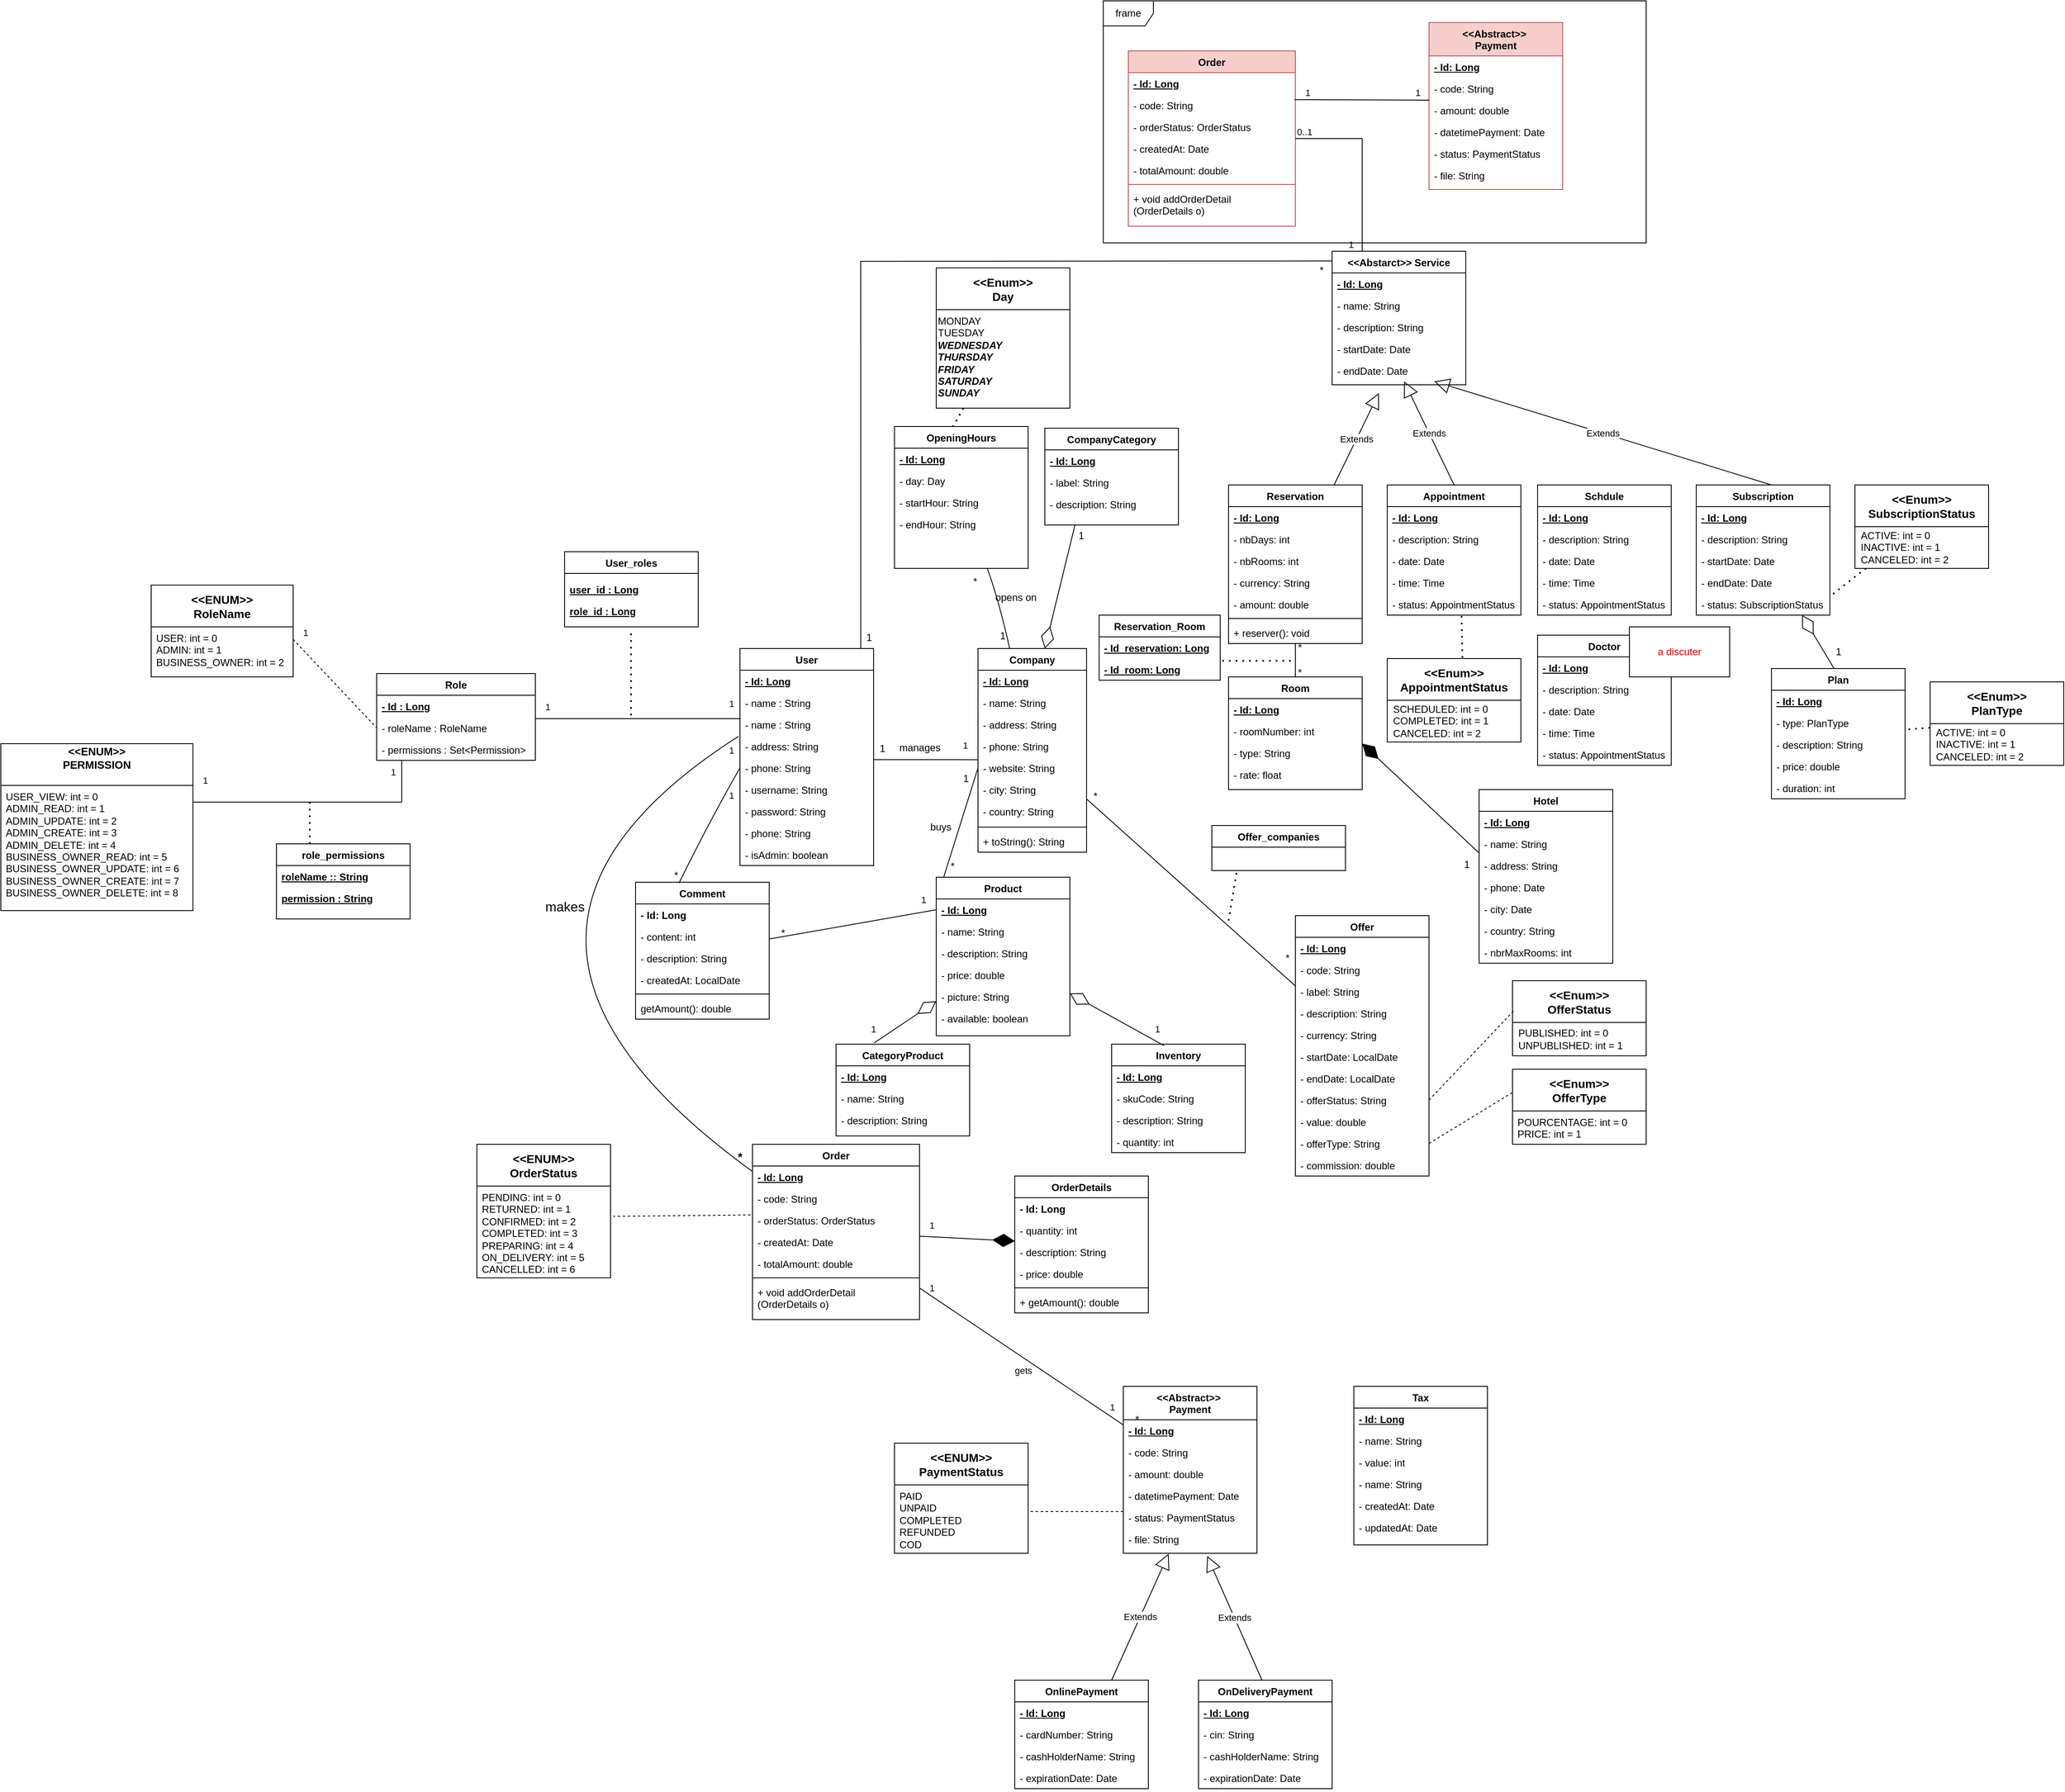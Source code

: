 <mxfile version="24.7.5">
  <diagram id="C5RBs43oDa-KdzZeNtuy" name="Page-1">
    <mxGraphModel dx="1580" dy="1522" grid="1" gridSize="10" guides="1" tooltips="1" connect="1" arrows="1" fold="1" page="1" pageScale="1" pageWidth="827" pageHeight="1169" background="none" math="0" shadow="0">
      <root>
        <mxCell id="WIyWlLk6GJQsqaUBKTNV-0" />
        <mxCell id="WIyWlLk6GJQsqaUBKTNV-1" parent="WIyWlLk6GJQsqaUBKTNV-0" />
        <mxCell id="7Lk9t5gBkU4us9C5YFoJ-21" value="User_roles" style="swimlane;fontStyle=1;align=center;verticalAlign=top;childLayout=stackLayout;horizontal=1;startSize=26;horizontalStack=0;resizeParent=1;resizeLast=0;collapsible=1;marginBottom=0;rounded=0;shadow=0;strokeWidth=1;" parent="WIyWlLk6GJQsqaUBKTNV-1" vertex="1">
          <mxGeometry x="-125" y="-150" width="160" height="90" as="geometry">
            <mxRectangle x="230" y="140" width="160" height="26" as="alternateBounds" />
          </mxGeometry>
        </mxCell>
        <mxCell id="9aXq1o78ZJMNKhqQbn4J-4" value="User" style="swimlane;fontStyle=1;align=center;verticalAlign=top;childLayout=stackLayout;horizontal=1;startSize=26;horizontalStack=0;resizeParent=1;resizeLast=0;collapsible=1;marginBottom=0;rounded=0;shadow=0;strokeWidth=1;" parent="WIyWlLk6GJQsqaUBKTNV-1" vertex="1">
          <mxGeometry x="85" y="-34" width="160" height="260" as="geometry">
            <mxRectangle x="550" y="140" width="160" height="26" as="alternateBounds" />
          </mxGeometry>
        </mxCell>
        <mxCell id="9aXq1o78ZJMNKhqQbn4J-5" value="- Id: Long" style="text;align=left;verticalAlign=top;spacingLeft=4;spacingRight=4;overflow=hidden;rotatable=0;points=[[0,0.5],[1,0.5]];portConstraint=eastwest;fontStyle=5" parent="9aXq1o78ZJMNKhqQbn4J-4" vertex="1">
          <mxGeometry y="26" width="160" height="26" as="geometry" />
        </mxCell>
        <mxCell id="b7Q9AOJehmTMl4ptzpde-26" value="- name : String" style="text;align=left;verticalAlign=top;spacingLeft=4;spacingRight=4;overflow=hidden;rotatable=0;points=[[0,0.5],[1,0.5]];portConstraint=eastwest;rounded=0;shadow=0;html=0;" parent="9aXq1o78ZJMNKhqQbn4J-4" vertex="1">
          <mxGeometry y="52" width="160" height="26" as="geometry" />
        </mxCell>
        <mxCell id="9aXq1o78ZJMNKhqQbn4J-6" value="- name : String" style="text;align=left;verticalAlign=top;spacingLeft=4;spacingRight=4;overflow=hidden;rotatable=0;points=[[0,0.5],[1,0.5]];portConstraint=eastwest;rounded=0;shadow=0;html=0;" parent="9aXq1o78ZJMNKhqQbn4J-4" vertex="1">
          <mxGeometry y="78" width="160" height="26" as="geometry" />
        </mxCell>
        <mxCell id="9aXq1o78ZJMNKhqQbn4J-8" value="- address: String&#xa;" style="text;align=left;verticalAlign=top;spacingLeft=4;spacingRight=4;overflow=hidden;rotatable=0;points=[[0,0.5],[1,0.5]];portConstraint=eastwest;rounded=0;shadow=0;html=0;" parent="9aXq1o78ZJMNKhqQbn4J-4" vertex="1">
          <mxGeometry y="104" width="160" height="26" as="geometry" />
        </mxCell>
        <mxCell id="9aXq1o78ZJMNKhqQbn4J-9" value="- phone: String" style="text;align=left;verticalAlign=top;spacingLeft=4;spacingRight=4;overflow=hidden;rotatable=0;points=[[0,0.5],[1,0.5]];portConstraint=eastwest;rounded=0;shadow=0;html=0;" parent="9aXq1o78ZJMNKhqQbn4J-4" vertex="1">
          <mxGeometry y="130" width="160" height="26" as="geometry" />
        </mxCell>
        <mxCell id="9aXq1o78ZJMNKhqQbn4J-10" value="- username: String" style="text;align=left;verticalAlign=top;spacingLeft=4;spacingRight=4;overflow=hidden;rotatable=0;points=[[0,0.5],[1,0.5]];portConstraint=eastwest;rounded=0;shadow=0;html=0;" parent="9aXq1o78ZJMNKhqQbn4J-4" vertex="1">
          <mxGeometry y="156" width="160" height="26" as="geometry" />
        </mxCell>
        <mxCell id="9aXq1o78ZJMNKhqQbn4J-11" value="- password: String" style="text;align=left;verticalAlign=top;spacingLeft=4;spacingRight=4;overflow=hidden;rotatable=0;points=[[0,0.5],[1,0.5]];portConstraint=eastwest;rounded=0;shadow=0;html=0;" parent="9aXq1o78ZJMNKhqQbn4J-4" vertex="1">
          <mxGeometry y="182" width="160" height="26" as="geometry" />
        </mxCell>
        <mxCell id="9aXq1o78ZJMNKhqQbn4J-13" value="- phone: String" style="text;align=left;verticalAlign=top;spacingLeft=4;spacingRight=4;overflow=hidden;rotatable=0;points=[[0,0.5],[1,0.5]];portConstraint=eastwest;" parent="9aXq1o78ZJMNKhqQbn4J-4" vertex="1">
          <mxGeometry y="208" width="160" height="26" as="geometry" />
        </mxCell>
        <mxCell id="9aXq1o78ZJMNKhqQbn4J-7" value="- isAdmin: boolean" style="text;align=left;verticalAlign=top;spacingLeft=4;spacingRight=4;overflow=hidden;rotatable=0;points=[[0,0.5],[1,0.5]];portConstraint=eastwest;rounded=0;shadow=0;html=0;" parent="9aXq1o78ZJMNKhqQbn4J-4" vertex="1">
          <mxGeometry y="234" width="160" height="26" as="geometry" />
        </mxCell>
        <mxCell id="9aXq1o78ZJMNKhqQbn4J-14" value="user_id : Long&#xa;" style="text;align=left;verticalAlign=top;spacingLeft=4;spacingRight=4;overflow=hidden;rotatable=0;points=[[0,0.5],[1,0.5]];portConstraint=eastwest;fontStyle=5" parent="WIyWlLk6GJQsqaUBKTNV-1" vertex="1">
          <mxGeometry x="-125" y="-118" width="160" height="26" as="geometry" />
        </mxCell>
        <mxCell id="9aXq1o78ZJMNKhqQbn4J-15" value="role_id : Long" style="text;align=left;verticalAlign=top;spacingLeft=4;spacingRight=4;overflow=hidden;rotatable=0;points=[[0,0.5],[1,0.5]];portConstraint=eastwest;fontStyle=5" parent="WIyWlLk6GJQsqaUBKTNV-1" vertex="1">
          <mxGeometry x="-125" y="-92" width="160" height="26" as="geometry" />
        </mxCell>
        <mxCell id="9aXq1o78ZJMNKhqQbn4J-16" value="" style="endArrow=none;endFill=0;html=1;edgeStyle=orthogonalEdgeStyle;align=left;verticalAlign=top;rounded=0;" parent="WIyWlLk6GJQsqaUBKTNV-1" edge="1">
          <mxGeometry x="-1" relative="1" as="geometry">
            <mxPoint x="-160" y="48" as="sourcePoint" />
            <mxPoint x="84.97" y="46" as="targetPoint" />
            <Array as="points">
              <mxPoint x="-160.03" y="50" />
              <mxPoint x="84.97" y="50" />
            </Array>
          </mxGeometry>
        </mxCell>
        <mxCell id="9aXq1o78ZJMNKhqQbn4J-17" value="1" style="edgeLabel;resizable=0;html=1;align=left;verticalAlign=bottom;" parent="9aXq1o78ZJMNKhqQbn4J-16" connectable="0" vertex="1">
          <mxGeometry x="-1" relative="1" as="geometry">
            <mxPoint x="10" y="-4" as="offset" />
          </mxGeometry>
        </mxCell>
        <mxCell id="9aXq1o78ZJMNKhqQbn4J-20" value="1" style="edgeLabel;resizable=0;html=1;align=left;verticalAlign=bottom;" parent="WIyWlLk6GJQsqaUBKTNV-1" connectable="0" vertex="1">
          <mxGeometry x="70" y="40" as="geometry" />
        </mxCell>
        <mxCell id="9aXq1o78ZJMNKhqQbn4J-23" value="Role" style="swimlane;fontStyle=1;align=center;verticalAlign=top;childLayout=stackLayout;horizontal=1;startSize=26;horizontalStack=0;resizeParent=1;resizeLast=0;collapsible=1;marginBottom=0;rounded=0;shadow=0;strokeWidth=1;" parent="WIyWlLk6GJQsqaUBKTNV-1" vertex="1">
          <mxGeometry x="-350" y="-4" width="190" height="104" as="geometry">
            <mxRectangle x="230" y="140" width="160" height="26" as="alternateBounds" />
          </mxGeometry>
        </mxCell>
        <mxCell id="9aXq1o78ZJMNKhqQbn4J-24" value="- Id : Long" style="text;align=left;verticalAlign=top;spacingLeft=4;spacingRight=4;overflow=hidden;rotatable=0;points=[[0,0.5],[1,0.5]];portConstraint=eastwest;fontStyle=5" parent="9aXq1o78ZJMNKhqQbn4J-23" vertex="1">
          <mxGeometry y="26" width="190" height="26" as="geometry" />
        </mxCell>
        <mxCell id="9aXq1o78ZJMNKhqQbn4J-25" value="- roleName : RoleName&#xa;" style="text;align=left;verticalAlign=top;spacingLeft=4;spacingRight=4;overflow=hidden;rotatable=0;points=[[0,0.5],[1,0.5]];portConstraint=eastwest;" parent="9aXq1o78ZJMNKhqQbn4J-23" vertex="1">
          <mxGeometry y="52" width="190" height="26" as="geometry" />
        </mxCell>
        <mxCell id="9aXq1o78ZJMNKhqQbn4J-26" value="- permissions : Set&lt;Permission&gt;" style="text;align=left;verticalAlign=top;spacingLeft=4;spacingRight=4;overflow=hidden;rotatable=0;points=[[0,0.5],[1,0.5]];portConstraint=eastwest;" parent="9aXq1o78ZJMNKhqQbn4J-23" vertex="1">
          <mxGeometry y="78" width="190" height="26" as="geometry" />
        </mxCell>
        <mxCell id="9aXq1o78ZJMNKhqQbn4J-27" value="&lt;div style=&quot;font-size: 13px;&quot;&gt;&lt;b&gt;&lt;font style=&quot;font-size: 13px;&quot;&gt;&amp;lt;&amp;lt;ENUM&amp;gt;&amp;gt;&lt;/font&gt;&lt;/b&gt;&lt;/div&gt;&lt;div style=&quot;font-size: 13px;&quot;&gt;&lt;b&gt;&lt;font style=&quot;font-size: 13px;&quot;&gt;PERMISSION&lt;/font&gt;&lt;/b&gt;&lt;/div&gt;&lt;div style=&quot;font-size: 13px;&quot;&gt;&lt;b&gt;&lt;font style=&quot;font-size: 13px;&quot;&gt;&lt;br&gt;&lt;/font&gt;&lt;/b&gt;&lt;/div&gt;" style="swimlane;childLayout=stackLayout;horizontal=1;startSize=50;horizontalStack=0;rounded=0;fontSize=14;fontStyle=0;strokeWidth=1;resizeParent=0;resizeLast=1;shadow=0;dashed=0;align=center;arcSize=4;whiteSpace=wrap;html=1;" parent="WIyWlLk6GJQsqaUBKTNV-1" vertex="1">
          <mxGeometry x="-800" y="80" width="230" height="200" as="geometry" />
        </mxCell>
        <mxCell id="9aXq1o78ZJMNKhqQbn4J-28" value="&lt;div&gt;USER_VIEW&lt;span style=&quot;background-color: initial;&quot;&gt;: int = 0&lt;/span&gt;&lt;/div&gt;&lt;div&gt;ADMIN_READ&lt;span style=&quot;background-color: initial;&quot;&gt;: int = 1&lt;/span&gt;&lt;/div&gt;&lt;div&gt;ADMIN_UPDATE&lt;span style=&quot;background-color: initial;&quot;&gt;: int = 2&lt;/span&gt;&lt;/div&gt;&lt;div&gt;ADMIN_CREATE&lt;span style=&quot;background-color: initial;&quot;&gt;: int = 3&lt;/span&gt;&lt;/div&gt;&lt;div&gt;ADMIN_DELETE: int = 4&lt;br&gt;BUSINESS_OWNER_READ&lt;span style=&quot;background-color: initial;&quot;&gt;: int = 5&lt;/span&gt;&lt;/div&gt;&lt;div&gt;BUSINESS_OWNER_UPDATE&lt;span style=&quot;background-color: initial;&quot;&gt;: int = 6&lt;/span&gt;&lt;/div&gt;&lt;div&gt;BUSINESS_OWNER_CREATE&lt;span style=&quot;background-color: initial;&quot;&gt;: int = 7&lt;/span&gt;&lt;/div&gt;&lt;div&gt;BUSINESS_OWNER_DELETE&lt;span style=&quot;background-color: initial;&quot;&gt;: int = 8&lt;/span&gt;&lt;br&gt;&lt;/div&gt;" style="align=left;strokeColor=none;fillColor=none;spacingLeft=4;fontSize=12;verticalAlign=top;resizable=0;rotatable=0;part=1;html=1;" parent="9aXq1o78ZJMNKhqQbn4J-27" vertex="1">
          <mxGeometry y="50" width="230" height="150" as="geometry" />
        </mxCell>
        <mxCell id="9aXq1o78ZJMNKhqQbn4J-29" value="&lt;&lt;ENUM&gt;&gt;&#xa;RoleName" style="swimlane;childLayout=stackLayout;horizontal=1;startSize=50;horizontalStack=0;rounded=0;fontSize=14;fontStyle=1;strokeWidth=1;resizeParent=0;resizeLast=1;shadow=0;dashed=0;align=center;arcSize=4;swimlaneLine=1;" parent="WIyWlLk6GJQsqaUBKTNV-1" vertex="1">
          <mxGeometry x="-620" y="-110" width="170" height="110" as="geometry" />
        </mxCell>
        <mxCell id="9aXq1o78ZJMNKhqQbn4J-30" value="&lt;div&gt;USER&lt;span style=&quot;background-color: initial;&quot;&gt;: int = 0&lt;/span&gt;&lt;/div&gt;&lt;div&gt;ADMIN&lt;span style=&quot;background-color: initial;&quot;&gt;: int = 1&lt;/span&gt;&lt;/div&gt;&lt;div&gt;BUSINESS_OWNER&lt;span style=&quot;background-color: initial;&quot;&gt;: int = 2&lt;/span&gt;&lt;br&gt;&lt;/div&gt;" style="align=left;strokeColor=none;fillColor=none;spacingLeft=4;fontSize=12;verticalAlign=top;resizable=0;rotatable=0;part=1;html=1;" parent="9aXq1o78ZJMNKhqQbn4J-29" vertex="1">
          <mxGeometry y="50" width="170" height="60" as="geometry" />
        </mxCell>
        <mxCell id="9aXq1o78ZJMNKhqQbn4J-32" value="" style="endArrow=none;endFill=0;html=1;edgeStyle=orthogonalEdgeStyle;align=left;verticalAlign=top;rounded=0;" parent="WIyWlLk6GJQsqaUBKTNV-1" source="9aXq1o78ZJMNKhqQbn4J-26" target="9aXq1o78ZJMNKhqQbn4J-27" edge="1">
          <mxGeometry x="-1" relative="1" as="geometry">
            <mxPoint x="-690" y="100" as="sourcePoint" />
            <mxPoint x="-530" y="130" as="targetPoint" />
            <Array as="points">
              <mxPoint x="-320" y="150" />
            </Array>
          </mxGeometry>
        </mxCell>
        <mxCell id="9aXq1o78ZJMNKhqQbn4J-33" value="1" style="edgeLabel;resizable=0;html=1;align=left;verticalAlign=bottom;" parent="9aXq1o78ZJMNKhqQbn4J-32" connectable="0" vertex="1">
          <mxGeometry x="-1" relative="1" as="geometry">
            <mxPoint x="-15" y="22" as="offset" />
          </mxGeometry>
        </mxCell>
        <mxCell id="9aXq1o78ZJMNKhqQbn4J-43" value="role_permissions" style="swimlane;fontStyle=1;align=center;verticalAlign=top;childLayout=stackLayout;horizontal=1;startSize=26;horizontalStack=0;resizeParent=1;resizeLast=0;collapsible=1;marginBottom=0;rounded=0;shadow=0;strokeWidth=1;" parent="WIyWlLk6GJQsqaUBKTNV-1" vertex="1">
          <mxGeometry x="-470" y="200" width="160" height="90" as="geometry">
            <mxRectangle x="230" y="140" width="160" height="26" as="alternateBounds" />
          </mxGeometry>
        </mxCell>
        <mxCell id="9aXq1o78ZJMNKhqQbn4J-50" value="" style="endArrow=none;dashed=1;html=1;dashPattern=1 3;strokeWidth=2;rounded=0;entryX=0.25;entryY=0;entryDx=0;entryDy=0;" parent="9aXq1o78ZJMNKhqQbn4J-43" target="9aXq1o78ZJMNKhqQbn4J-43" edge="1">
          <mxGeometry width="50" height="50" relative="1" as="geometry">
            <mxPoint x="40" y="-50" as="sourcePoint" />
            <mxPoint x="95" as="targetPoint" />
          </mxGeometry>
        </mxCell>
        <mxCell id="9aXq1o78ZJMNKhqQbn4J-53" value="roleName :: String" style="text;align=left;verticalAlign=top;spacingLeft=4;spacingRight=4;overflow=hidden;rotatable=0;points=[[0,0.5],[1,0.5]];portConstraint=eastwest;fontStyle=5" parent="9aXq1o78ZJMNKhqQbn4J-43" vertex="1">
          <mxGeometry y="26" width="160" height="26" as="geometry" />
        </mxCell>
        <mxCell id="9aXq1o78ZJMNKhqQbn4J-54" value="permission : String" style="text;align=left;verticalAlign=top;spacingLeft=4;spacingRight=4;overflow=hidden;rotatable=0;points=[[0,0.5],[1,0.5]];portConstraint=eastwest;fontStyle=5" parent="9aXq1o78ZJMNKhqQbn4J-43" vertex="1">
          <mxGeometry y="52" width="160" height="26" as="geometry" />
        </mxCell>
        <mxCell id="9aXq1o78ZJMNKhqQbn4J-44" value="" style="endArrow=none;endFill=0;html=1;align=left;verticalAlign=top;rounded=0;dashed=1;entryX=0;entryY=0.5;entryDx=0;entryDy=0;exitX=1;exitY=0.25;exitDx=0;exitDy=0;" parent="WIyWlLk6GJQsqaUBKTNV-1" source="9aXq1o78ZJMNKhqQbn4J-30" target="9aXq1o78ZJMNKhqQbn4J-25" edge="1">
          <mxGeometry x="-1" relative="1" as="geometry">
            <mxPoint x="-450" y="-79" as="sourcePoint" />
            <mxPoint x="-340" y="60" as="targetPoint" />
          </mxGeometry>
        </mxCell>
        <mxCell id="9aXq1o78ZJMNKhqQbn4J-45" value="1" style="edgeLabel;resizable=0;html=1;align=left;verticalAlign=bottom;" parent="9aXq1o78ZJMNKhqQbn4J-44" connectable="0" vertex="1">
          <mxGeometry x="-1" relative="1" as="geometry">
            <mxPoint x="10" as="offset" />
          </mxGeometry>
        </mxCell>
        <mxCell id="9aXq1o78ZJMNKhqQbn4J-51" value="" style="endArrow=none;dashed=1;html=1;dashPattern=1 3;strokeWidth=2;rounded=0;" parent="WIyWlLk6GJQsqaUBKTNV-1" edge="1">
          <mxGeometry width="50" height="50" relative="1" as="geometry">
            <mxPoint x="-45.42" y="-52" as="sourcePoint" />
            <mxPoint x="-45.42" y="48" as="targetPoint" />
          </mxGeometry>
        </mxCell>
        <mxCell id="9aXq1o78ZJMNKhqQbn4J-55" value="Company" style="swimlane;fontStyle=1;align=center;verticalAlign=top;childLayout=stackLayout;horizontal=1;startSize=26;horizontalStack=0;resizeParent=1;resizeLast=0;collapsible=1;marginBottom=0;rounded=0;shadow=0;strokeWidth=1;" parent="WIyWlLk6GJQsqaUBKTNV-1" vertex="1">
          <mxGeometry x="370" y="-34" width="130" height="244" as="geometry">
            <mxRectangle x="550" y="140" width="160" height="26" as="alternateBounds" />
          </mxGeometry>
        </mxCell>
        <mxCell id="9aXq1o78ZJMNKhqQbn4J-56" value="- Id: Long" style="text;align=left;verticalAlign=top;spacingLeft=4;spacingRight=4;overflow=hidden;rotatable=0;points=[[0,0.5],[1,0.5]];portConstraint=eastwest;fontStyle=5" parent="9aXq1o78ZJMNKhqQbn4J-55" vertex="1">
          <mxGeometry y="26" width="130" height="26" as="geometry" />
        </mxCell>
        <mxCell id="9aXq1o78ZJMNKhqQbn4J-57" value="- name: String" style="text;align=left;verticalAlign=top;spacingLeft=4;spacingRight=4;overflow=hidden;rotatable=0;points=[[0,0.5],[1,0.5]];portConstraint=eastwest;rounded=0;shadow=0;html=0;" parent="9aXq1o78ZJMNKhqQbn4J-55" vertex="1">
          <mxGeometry y="52" width="130" height="26" as="geometry" />
        </mxCell>
        <mxCell id="9aXq1o78ZJMNKhqQbn4J-58" value="- address: String" style="text;align=left;verticalAlign=top;spacingLeft=4;spacingRight=4;overflow=hidden;rotatable=0;points=[[0,0.5],[1,0.5]];portConstraint=eastwest;rounded=0;shadow=0;html=0;" parent="9aXq1o78ZJMNKhqQbn4J-55" vertex="1">
          <mxGeometry y="78" width="130" height="26" as="geometry" />
        </mxCell>
        <mxCell id="9aXq1o78ZJMNKhqQbn4J-59" value="- phone: String" style="text;align=left;verticalAlign=top;spacingLeft=4;spacingRight=4;overflow=hidden;rotatable=0;points=[[0,0.5],[1,0.5]];portConstraint=eastwest;rounded=0;shadow=0;html=0;" parent="9aXq1o78ZJMNKhqQbn4J-55" vertex="1">
          <mxGeometry y="104" width="130" height="26" as="geometry" />
        </mxCell>
        <mxCell id="9aXq1o78ZJMNKhqQbn4J-60" value="- website: String" style="text;align=left;verticalAlign=top;spacingLeft=4;spacingRight=4;overflow=hidden;rotatable=0;points=[[0,0.5],[1,0.5]];portConstraint=eastwest;rounded=0;shadow=0;html=0;" parent="9aXq1o78ZJMNKhqQbn4J-55" vertex="1">
          <mxGeometry y="130" width="130" height="26" as="geometry" />
        </mxCell>
        <mxCell id="9aXq1o78ZJMNKhqQbn4J-61" value="- city: String" style="text;align=left;verticalAlign=top;spacingLeft=4;spacingRight=4;overflow=hidden;rotatable=0;points=[[0,0.5],[1,0.5]];portConstraint=eastwest;rounded=0;shadow=0;html=0;" parent="9aXq1o78ZJMNKhqQbn4J-55" vertex="1">
          <mxGeometry y="156" width="130" height="26" as="geometry" />
        </mxCell>
        <mxCell id="9aXq1o78ZJMNKhqQbn4J-62" value="- country: String" style="text;align=left;verticalAlign=top;spacingLeft=4;spacingRight=4;overflow=hidden;rotatable=0;points=[[0,0.5],[1,0.5]];portConstraint=eastwest;" parent="9aXq1o78ZJMNKhqQbn4J-55" vertex="1">
          <mxGeometry y="182" width="130" height="28" as="geometry" />
        </mxCell>
        <mxCell id="czbM04WcTfYkiqGBbqhB-12" value="" style="line;strokeWidth=1;fillColor=none;align=left;verticalAlign=middle;spacingTop=-1;spacingLeft=3;spacingRight=3;rotatable=0;labelPosition=right;points=[];portConstraint=eastwest;strokeColor=inherit;" parent="9aXq1o78ZJMNKhqQbn4J-55" vertex="1">
          <mxGeometry y="210" width="130" height="8" as="geometry" />
        </mxCell>
        <mxCell id="czbM04WcTfYkiqGBbqhB-10" value="+ toString(): String" style="text;align=left;verticalAlign=top;spacingLeft=4;spacingRight=4;overflow=hidden;rotatable=0;points=[[0,0.5],[1,0.5]];portConstraint=eastwest;rounded=0;shadow=0;html=0;" parent="9aXq1o78ZJMNKhqQbn4J-55" vertex="1">
          <mxGeometry y="218" width="130" height="22" as="geometry" />
        </mxCell>
        <mxCell id="9aXq1o78ZJMNKhqQbn4J-65" value="CompanyCategory&#xa;" style="swimlane;fontStyle=1;align=center;verticalAlign=top;childLayout=stackLayout;horizontal=1;startSize=26;horizontalStack=0;resizeParent=1;resizeLast=0;collapsible=1;marginBottom=0;rounded=0;shadow=0;strokeWidth=1;" parent="WIyWlLk6GJQsqaUBKTNV-1" vertex="1">
          <mxGeometry x="450" y="-298" width="160" height="116" as="geometry">
            <mxRectangle x="550" y="140" width="160" height="26" as="alternateBounds" />
          </mxGeometry>
        </mxCell>
        <mxCell id="9aXq1o78ZJMNKhqQbn4J-66" value="- Id: Long" style="text;align=left;verticalAlign=top;spacingLeft=4;spacingRight=4;overflow=hidden;rotatable=0;points=[[0,0.5],[1,0.5]];portConstraint=eastwest;fontStyle=5" parent="9aXq1o78ZJMNKhqQbn4J-65" vertex="1">
          <mxGeometry y="26" width="160" height="26" as="geometry" />
        </mxCell>
        <mxCell id="9aXq1o78ZJMNKhqQbn4J-67" value="- label: String" style="text;align=left;verticalAlign=top;spacingLeft=4;spacingRight=4;overflow=hidden;rotatable=0;points=[[0,0.5],[1,0.5]];portConstraint=eastwest;rounded=0;shadow=0;html=0;" parent="9aXq1o78ZJMNKhqQbn4J-65" vertex="1">
          <mxGeometry y="52" width="160" height="26" as="geometry" />
        </mxCell>
        <mxCell id="9aXq1o78ZJMNKhqQbn4J-68" value="- description: String" style="text;align=left;verticalAlign=top;spacingLeft=4;spacingRight=4;overflow=hidden;rotatable=0;points=[[0,0.5],[1,0.5]];portConstraint=eastwest;rounded=0;shadow=0;html=0;" parent="9aXq1o78ZJMNKhqQbn4J-65" vertex="1">
          <mxGeometry y="78" width="160" height="26" as="geometry" />
        </mxCell>
        <mxCell id="9aXq1o78ZJMNKhqQbn4J-73" value="Product" style="swimlane;fontStyle=1;align=center;verticalAlign=top;childLayout=stackLayout;horizontal=1;startSize=26;horizontalStack=0;resizeParent=1;resizeLast=0;collapsible=1;marginBottom=0;rounded=0;shadow=0;strokeWidth=1;" parent="WIyWlLk6GJQsqaUBKTNV-1" vertex="1">
          <mxGeometry x="320" y="240" width="160" height="190" as="geometry">
            <mxRectangle x="550" y="140" width="160" height="26" as="alternateBounds" />
          </mxGeometry>
        </mxCell>
        <mxCell id="9aXq1o78ZJMNKhqQbn4J-74" value="- Id: Long" style="text;align=left;verticalAlign=top;spacingLeft=4;spacingRight=4;overflow=hidden;rotatable=0;points=[[0,0.5],[1,0.5]];portConstraint=eastwest;fontStyle=5" parent="9aXq1o78ZJMNKhqQbn4J-73" vertex="1">
          <mxGeometry y="26" width="160" height="26" as="geometry" />
        </mxCell>
        <mxCell id="9aXq1o78ZJMNKhqQbn4J-75" value="- name: String" style="text;align=left;verticalAlign=top;spacingLeft=4;spacingRight=4;overflow=hidden;rotatable=0;points=[[0,0.5],[1,0.5]];portConstraint=eastwest;rounded=0;shadow=0;html=0;" parent="9aXq1o78ZJMNKhqQbn4J-73" vertex="1">
          <mxGeometry y="52" width="160" height="26" as="geometry" />
        </mxCell>
        <mxCell id="9aXq1o78ZJMNKhqQbn4J-76" value="- description: String" style="text;align=left;verticalAlign=top;spacingLeft=4;spacingRight=4;overflow=hidden;rotatable=0;points=[[0,0.5],[1,0.5]];portConstraint=eastwest;rounded=0;shadow=0;html=0;" parent="9aXq1o78ZJMNKhqQbn4J-73" vertex="1">
          <mxGeometry y="78" width="160" height="26" as="geometry" />
        </mxCell>
        <mxCell id="9aXq1o78ZJMNKhqQbn4J-77" value="- price: double" style="text;align=left;verticalAlign=top;spacingLeft=4;spacingRight=4;overflow=hidden;rotatable=0;points=[[0,0.5],[1,0.5]];portConstraint=eastwest;rounded=0;shadow=0;html=0;" parent="9aXq1o78ZJMNKhqQbn4J-73" vertex="1">
          <mxGeometry y="104" width="160" height="26" as="geometry" />
        </mxCell>
        <mxCell id="9aXq1o78ZJMNKhqQbn4J-78" value="- picture: String" style="text;align=left;verticalAlign=top;spacingLeft=4;spacingRight=4;overflow=hidden;rotatable=0;points=[[0,0.5],[1,0.5]];portConstraint=eastwest;rounded=0;shadow=0;html=0;" parent="9aXq1o78ZJMNKhqQbn4J-73" vertex="1">
          <mxGeometry y="130" width="160" height="26" as="geometry" />
        </mxCell>
        <mxCell id="8Cazj5PrP6YZawm6z_r7-0" value="- available: boolean" style="text;align=left;verticalAlign=top;spacingLeft=4;spacingRight=4;overflow=hidden;rotatable=0;points=[[0,0.5],[1,0.5]];portConstraint=eastwest;rounded=0;shadow=0;html=0;" parent="9aXq1o78ZJMNKhqQbn4J-73" vertex="1">
          <mxGeometry y="156" width="160" height="34" as="geometry" />
        </mxCell>
        <mxCell id="9aXq1o78ZJMNKhqQbn4J-81" value="CategoryProduct" style="swimlane;fontStyle=1;align=center;verticalAlign=top;childLayout=stackLayout;horizontal=1;startSize=26;horizontalStack=0;resizeParent=1;resizeLast=0;collapsible=1;marginBottom=0;rounded=0;shadow=0;strokeWidth=1;" parent="WIyWlLk6GJQsqaUBKTNV-1" vertex="1">
          <mxGeometry x="200" y="440" width="160" height="110" as="geometry">
            <mxRectangle x="550" y="140" width="160" height="26" as="alternateBounds" />
          </mxGeometry>
        </mxCell>
        <mxCell id="9aXq1o78ZJMNKhqQbn4J-82" value="- Id: Long" style="text;align=left;verticalAlign=top;spacingLeft=4;spacingRight=4;overflow=hidden;rotatable=0;points=[[0,0.5],[1,0.5]];portConstraint=eastwest;fontStyle=5" parent="9aXq1o78ZJMNKhqQbn4J-81" vertex="1">
          <mxGeometry y="26" width="160" height="26" as="geometry" />
        </mxCell>
        <mxCell id="9aXq1o78ZJMNKhqQbn4J-83" value="- name: String" style="text;align=left;verticalAlign=top;spacingLeft=4;spacingRight=4;overflow=hidden;rotatable=0;points=[[0,0.5],[1,0.5]];portConstraint=eastwest;rounded=0;shadow=0;html=0;" parent="9aXq1o78ZJMNKhqQbn4J-81" vertex="1">
          <mxGeometry y="52" width="160" height="26" as="geometry" />
        </mxCell>
        <mxCell id="9aXq1o78ZJMNKhqQbn4J-84" value="- description: String" style="text;align=left;verticalAlign=top;spacingLeft=4;spacingRight=4;overflow=hidden;rotatable=0;points=[[0,0.5],[1,0.5]];portConstraint=eastwest;rounded=0;shadow=0;html=0;" parent="9aXq1o78ZJMNKhqQbn4J-81" vertex="1">
          <mxGeometry y="78" width="160" height="26" as="geometry" />
        </mxCell>
        <mxCell id="9aXq1o78ZJMNKhqQbn4J-87" value="1" style="edgeLabel;resizable=0;html=1;align=left;verticalAlign=bottom;" parent="WIyWlLk6GJQsqaUBKTNV-1" connectable="0" vertex="1">
          <mxGeometry x="-560" y="132" as="geometry" />
        </mxCell>
        <mxCell id="8Cazj5PrP6YZawm6z_r7-1" value="Inventory" style="swimlane;fontStyle=1;align=center;verticalAlign=top;childLayout=stackLayout;horizontal=1;startSize=26;horizontalStack=0;resizeParent=1;resizeLast=0;collapsible=1;marginBottom=0;rounded=0;shadow=0;strokeWidth=1;" parent="WIyWlLk6GJQsqaUBKTNV-1" vertex="1">
          <mxGeometry x="530" y="440" width="160" height="130" as="geometry">
            <mxRectangle x="550" y="140" width="160" height="26" as="alternateBounds" />
          </mxGeometry>
        </mxCell>
        <mxCell id="8Cazj5PrP6YZawm6z_r7-2" value="- Id: Long" style="text;align=left;verticalAlign=top;spacingLeft=4;spacingRight=4;overflow=hidden;rotatable=0;points=[[0,0.5],[1,0.5]];portConstraint=eastwest;fontStyle=5" parent="8Cazj5PrP6YZawm6z_r7-1" vertex="1">
          <mxGeometry y="26" width="160" height="26" as="geometry" />
        </mxCell>
        <mxCell id="8Cazj5PrP6YZawm6z_r7-3" value="- skuCode: String" style="text;align=left;verticalAlign=top;spacingLeft=4;spacingRight=4;overflow=hidden;rotatable=0;points=[[0,0.5],[1,0.5]];portConstraint=eastwest;rounded=0;shadow=0;html=0;" parent="8Cazj5PrP6YZawm6z_r7-1" vertex="1">
          <mxGeometry y="52" width="160" height="26" as="geometry" />
        </mxCell>
        <mxCell id="8Cazj5PrP6YZawm6z_r7-4" value="- description: String" style="text;align=left;verticalAlign=top;spacingLeft=4;spacingRight=4;overflow=hidden;rotatable=0;points=[[0,0.5],[1,0.5]];portConstraint=eastwest;rounded=0;shadow=0;html=0;" parent="8Cazj5PrP6YZawm6z_r7-1" vertex="1">
          <mxGeometry y="78" width="160" height="26" as="geometry" />
        </mxCell>
        <mxCell id="owKQTB1XJBhPPTaqTa_D-0" value="- quantity: int" style="text;align=left;verticalAlign=top;spacingLeft=4;spacingRight=4;overflow=hidden;rotatable=0;points=[[0,0.5],[1,0.5]];portConstraint=eastwest;rounded=0;shadow=0;html=0;" parent="8Cazj5PrP6YZawm6z_r7-1" vertex="1">
          <mxGeometry y="104" width="160" height="26" as="geometry" />
        </mxCell>
        <mxCell id="8Cazj5PrP6YZawm6z_r7-12" value="Offer&#xa;" style="swimlane;fontStyle=1;align=center;verticalAlign=top;childLayout=stackLayout;horizontal=1;startSize=26;horizontalStack=0;resizeParent=1;resizeLast=0;collapsible=1;marginBottom=0;rounded=0;shadow=0;strokeWidth=1;" parent="WIyWlLk6GJQsqaUBKTNV-1" vertex="1">
          <mxGeometry x="750" y="286" width="160" height="312" as="geometry">
            <mxRectangle x="550" y="140" width="160" height="26" as="alternateBounds" />
          </mxGeometry>
        </mxCell>
        <mxCell id="8Cazj5PrP6YZawm6z_r7-13" value="- Id: Long" style="text;align=left;verticalAlign=top;spacingLeft=4;spacingRight=4;overflow=hidden;rotatable=0;points=[[0,0.5],[1,0.5]];portConstraint=eastwest;fontStyle=5" parent="8Cazj5PrP6YZawm6z_r7-12" vertex="1">
          <mxGeometry y="26" width="160" height="26" as="geometry" />
        </mxCell>
        <mxCell id="8Cazj5PrP6YZawm6z_r7-14" value="- code: String" style="text;align=left;verticalAlign=top;spacingLeft=4;spacingRight=4;overflow=hidden;rotatable=0;points=[[0,0.5],[1,0.5]];portConstraint=eastwest;rounded=0;shadow=0;html=0;" parent="8Cazj5PrP6YZawm6z_r7-12" vertex="1">
          <mxGeometry y="52" width="160" height="26" as="geometry" />
        </mxCell>
        <mxCell id="8Cazj5PrP6YZawm6z_r7-15" value="- label: String" style="text;align=left;verticalAlign=top;spacingLeft=4;spacingRight=4;overflow=hidden;rotatable=0;points=[[0,0.5],[1,0.5]];portConstraint=eastwest;rounded=0;shadow=0;html=0;" parent="8Cazj5PrP6YZawm6z_r7-12" vertex="1">
          <mxGeometry y="78" width="160" height="26" as="geometry" />
        </mxCell>
        <mxCell id="8Cazj5PrP6YZawm6z_r7-16" value="- description: String" style="text;align=left;verticalAlign=top;spacingLeft=4;spacingRight=4;overflow=hidden;rotatable=0;points=[[0,0.5],[1,0.5]];portConstraint=eastwest;rounded=0;shadow=0;html=0;" parent="8Cazj5PrP6YZawm6z_r7-12" vertex="1">
          <mxGeometry y="104" width="160" height="26" as="geometry" />
        </mxCell>
        <mxCell id="8Cazj5PrP6YZawm6z_r7-17" value="- currency: String" style="text;align=left;verticalAlign=top;spacingLeft=4;spacingRight=4;overflow=hidden;rotatable=0;points=[[0,0.5],[1,0.5]];portConstraint=eastwest;rounded=0;shadow=0;html=0;" parent="8Cazj5PrP6YZawm6z_r7-12" vertex="1">
          <mxGeometry y="130" width="160" height="26" as="geometry" />
        </mxCell>
        <mxCell id="8Cazj5PrP6YZawm6z_r7-19" value="- startDate: LocalDate" style="text;align=left;verticalAlign=top;spacingLeft=4;spacingRight=4;overflow=hidden;rotatable=0;points=[[0,0.5],[1,0.5]];portConstraint=eastwest;rounded=0;shadow=0;html=0;" parent="8Cazj5PrP6YZawm6z_r7-12" vertex="1">
          <mxGeometry y="156" width="160" height="26" as="geometry" />
        </mxCell>
        <mxCell id="8Cazj5PrP6YZawm6z_r7-18" value="- endDate: LocalDate   " style="text;align=left;verticalAlign=top;spacingLeft=4;spacingRight=4;overflow=hidden;rotatable=0;points=[[0,0.5],[1,0.5]];portConstraint=eastwest;rounded=0;shadow=0;html=0;" parent="8Cazj5PrP6YZawm6z_r7-12" vertex="1">
          <mxGeometry y="182" width="160" height="26" as="geometry" />
        </mxCell>
        <mxCell id="8Cazj5PrP6YZawm6z_r7-21" value="- offerStatus: String" style="text;align=left;verticalAlign=top;spacingLeft=4;spacingRight=4;overflow=hidden;rotatable=0;points=[[0,0.5],[1,0.5]];portConstraint=eastwest;rounded=0;shadow=0;html=0;" parent="8Cazj5PrP6YZawm6z_r7-12" vertex="1">
          <mxGeometry y="208" width="160" height="26" as="geometry" />
        </mxCell>
        <mxCell id="8Cazj5PrP6YZawm6z_r7-24" value="- value: double" style="text;align=left;verticalAlign=top;spacingLeft=4;spacingRight=4;overflow=hidden;rotatable=0;points=[[0,0.5],[1,0.5]];portConstraint=eastwest;rounded=0;shadow=0;html=0;" parent="8Cazj5PrP6YZawm6z_r7-12" vertex="1">
          <mxGeometry y="234" width="160" height="26" as="geometry" />
        </mxCell>
        <mxCell id="8Cazj5PrP6YZawm6z_r7-22" value="- offerType: String" style="text;align=left;verticalAlign=top;spacingLeft=4;spacingRight=4;overflow=hidden;rotatable=0;points=[[0,0.5],[1,0.5]];portConstraint=eastwest;rounded=0;shadow=0;html=0;" parent="8Cazj5PrP6YZawm6z_r7-12" vertex="1">
          <mxGeometry y="260" width="160" height="26" as="geometry" />
        </mxCell>
        <mxCell id="8Cazj5PrP6YZawm6z_r7-25" value="- commission: double" style="text;align=left;verticalAlign=top;spacingLeft=4;spacingRight=4;overflow=hidden;rotatable=0;points=[[0,0.5],[1,0.5]];portConstraint=eastwest;rounded=0;shadow=0;html=0;" parent="8Cazj5PrP6YZawm6z_r7-12" vertex="1">
          <mxGeometry y="286" width="160" height="26" as="geometry" />
        </mxCell>
        <mxCell id="EcRPZ-I-uA2e8ymvn0mq-0" value="&lt;&lt;Enum&gt;&gt;&#xa;OfferStatus" style="swimlane;childLayout=stackLayout;horizontal=1;startSize=50;horizontalStack=0;rounded=0;fontSize=14;fontStyle=1;strokeWidth=1;resizeParent=0;resizeLast=1;shadow=0;dashed=0;align=center;arcSize=4;swimlaneLine=1;" parent="WIyWlLk6GJQsqaUBKTNV-1" vertex="1">
          <mxGeometry x="1010" y="364" width="160" height="90" as="geometry" />
        </mxCell>
        <mxCell id="EcRPZ-I-uA2e8ymvn0mq-5" value="&lt;div style=&quot;font-size: 12px;&quot;&gt;PUBLISHED: int = 0&lt;br style=&quot;font-size: 12px;&quot;&gt;&lt;/div&gt;&lt;div style=&quot;font-size: 12px;&quot;&gt;UNPUBLISHED: int = 1&lt;br style=&quot;font-size: 12px;&quot;&gt;&lt;/div&gt;" style="text;whiteSpace=wrap;html=1;verticalAlign=middle;fontSize=12;fontStyle=0;spacingLeft=5;" parent="EcRPZ-I-uA2e8ymvn0mq-0" vertex="1">
          <mxGeometry y="50" width="160" height="40" as="geometry" />
        </mxCell>
        <mxCell id="EcRPZ-I-uA2e8ymvn0mq-2" value="&lt;&lt;Enum&gt;&gt;&#xa;OfferType" style="swimlane;childLayout=stackLayout;horizontal=1;startSize=50;horizontalStack=0;rounded=0;fontSize=14;fontStyle=1;strokeWidth=1;resizeParent=0;resizeLast=1;shadow=0;dashed=0;align=center;arcSize=4;swimlaneLine=1;spacingLeft=0;" parent="WIyWlLk6GJQsqaUBKTNV-1" vertex="1">
          <mxGeometry x="1010" y="470" width="160" height="90" as="geometry" />
        </mxCell>
        <mxCell id="EcRPZ-I-uA2e8ymvn0mq-3" value="&lt;div style=&quot;line-height: 120%;&quot; align=&quot;justify&quot;&gt;POURCENTAGE: int = 0&lt;br&gt;&lt;/div&gt;&lt;div style=&quot;line-height: 120%;&quot; align=&quot;justify&quot;&gt;PRICE: int = 1&lt;b&gt;&lt;br&gt;&lt;/b&gt;&lt;/div&gt;" style="align=left;strokeColor=none;fillColor=none;spacingLeft=4;fontSize=12;verticalAlign=top;resizable=0;rotatable=0;part=1;html=1;" parent="EcRPZ-I-uA2e8ymvn0mq-2" vertex="1">
          <mxGeometry y="50" width="160" height="40" as="geometry" />
        </mxCell>
        <mxCell id="EcRPZ-I-uA2e8ymvn0mq-7" value="" style="endArrow=none;endFill=0;html=1;align=left;verticalAlign=top;rounded=0;dashed=1;exitX=1;exitY=0.5;exitDx=0;exitDy=0;entryX=0.014;entryY=0.391;entryDx=0;entryDy=0;entryPerimeter=0;" parent="WIyWlLk6GJQsqaUBKTNV-1" source="8Cazj5PrP6YZawm6z_r7-21" target="EcRPZ-I-uA2e8ymvn0mq-0" edge="1">
          <mxGeometry x="-1" relative="1" as="geometry">
            <mxPoint x="820" y="136" as="sourcePoint" />
            <mxPoint x="935" y="242" as="targetPoint" />
          </mxGeometry>
        </mxCell>
        <mxCell id="EcRPZ-I-uA2e8ymvn0mq-9" value="" style="endArrow=none;endFill=0;html=1;align=left;verticalAlign=top;rounded=0;dashed=1;exitX=1;exitY=0.5;exitDx=0;exitDy=0;entryX=-0.005;entryY=0.315;entryDx=0;entryDy=0;entryPerimeter=0;" parent="WIyWlLk6GJQsqaUBKTNV-1" source="8Cazj5PrP6YZawm6z_r7-22" target="EcRPZ-I-uA2e8ymvn0mq-2" edge="1">
          <mxGeometry x="-1" relative="1" as="geometry">
            <mxPoint x="870" y="341" as="sourcePoint" />
            <mxPoint x="946" y="181" as="targetPoint" />
          </mxGeometry>
        </mxCell>
        <mxCell id="EcRPZ-I-uA2e8ymvn0mq-10" value="OrderDetails" style="swimlane;fontStyle=1;align=center;verticalAlign=top;childLayout=stackLayout;horizontal=1;startSize=26;horizontalStack=0;resizeParent=1;resizeLast=0;collapsible=1;marginBottom=0;rounded=0;shadow=0;strokeWidth=1;" parent="WIyWlLk6GJQsqaUBKTNV-1" vertex="1">
          <mxGeometry x="414" y="598" width="160" height="164" as="geometry">
            <mxRectangle x="550" y="140" width="160" height="26" as="alternateBounds" />
          </mxGeometry>
        </mxCell>
        <mxCell id="EcRPZ-I-uA2e8ymvn0mq-46" value="- Id: Long" style="text;align=left;verticalAlign=top;spacingLeft=4;spacingRight=4;overflow=hidden;rotatable=0;points=[[0,0.5],[1,0.5]];portConstraint=eastwest;fontStyle=1" parent="EcRPZ-I-uA2e8ymvn0mq-10" vertex="1">
          <mxGeometry y="26" width="160" height="26" as="geometry" />
        </mxCell>
        <mxCell id="EcRPZ-I-uA2e8ymvn0mq-12" value="- quantity: int" style="text;align=left;verticalAlign=top;spacingLeft=4;spacingRight=4;overflow=hidden;rotatable=0;points=[[0,0.5],[1,0.5]];portConstraint=eastwest;rounded=0;shadow=0;html=0;" parent="EcRPZ-I-uA2e8ymvn0mq-10" vertex="1">
          <mxGeometry y="52" width="160" height="26" as="geometry" />
        </mxCell>
        <mxCell id="EcRPZ-I-uA2e8ymvn0mq-13" value="- description: String" style="text;align=left;verticalAlign=top;spacingLeft=4;spacingRight=4;overflow=hidden;rotatable=0;points=[[0,0.5],[1,0.5]];portConstraint=eastwest;rounded=0;shadow=0;html=0;" parent="EcRPZ-I-uA2e8ymvn0mq-10" vertex="1">
          <mxGeometry y="78" width="160" height="26" as="geometry" />
        </mxCell>
        <mxCell id="EcRPZ-I-uA2e8ymvn0mq-14" value="- price: double" style="text;align=left;verticalAlign=top;spacingLeft=4;spacingRight=4;overflow=hidden;rotatable=0;points=[[0,0.5],[1,0.5]];portConstraint=eastwest;rounded=0;shadow=0;html=0;" parent="EcRPZ-I-uA2e8ymvn0mq-10" vertex="1">
          <mxGeometry y="104" width="160" height="26" as="geometry" />
        </mxCell>
        <mxCell id="EcRPZ-I-uA2e8ymvn0mq-26" value="" style="line;strokeWidth=1;fillColor=none;align=left;verticalAlign=middle;spacingTop=-1;spacingLeft=3;spacingRight=3;rotatable=0;labelPosition=right;points=[];portConstraint=eastwest;strokeColor=inherit;" parent="EcRPZ-I-uA2e8ymvn0mq-10" vertex="1">
          <mxGeometry y="130" width="160" height="8" as="geometry" />
        </mxCell>
        <mxCell id="EcRPZ-I-uA2e8ymvn0mq-25" value="+ getAmount(): double    " style="text;align=left;verticalAlign=top;spacingLeft=4;spacingRight=4;overflow=hidden;rotatable=0;points=[[0,0.5],[1,0.5]];portConstraint=eastwest;rounded=0;shadow=0;html=0;" parent="EcRPZ-I-uA2e8ymvn0mq-10" vertex="1">
          <mxGeometry y="138" width="160" height="26" as="geometry" />
        </mxCell>
        <mxCell id="EcRPZ-I-uA2e8ymvn0mq-18" value="Order" style="swimlane;fontStyle=1;align=center;verticalAlign=top;childLayout=stackLayout;horizontal=1;startSize=26;horizontalStack=0;resizeParent=1;resizeLast=0;collapsible=1;marginBottom=0;rounded=0;shadow=0;strokeWidth=1;" parent="WIyWlLk6GJQsqaUBKTNV-1" vertex="1">
          <mxGeometry x="100" y="560" width="200" height="210" as="geometry">
            <mxRectangle x="550" y="140" width="160" height="26" as="alternateBounds" />
          </mxGeometry>
        </mxCell>
        <mxCell id="EcRPZ-I-uA2e8ymvn0mq-19" value="- Id: Long " style="text;align=left;verticalAlign=top;spacingLeft=4;spacingRight=4;overflow=hidden;rotatable=0;points=[[0,0.5],[1,0.5]];portConstraint=eastwest;fontStyle=5" parent="EcRPZ-I-uA2e8ymvn0mq-18" vertex="1">
          <mxGeometry y="26" width="200" height="26" as="geometry" />
        </mxCell>
        <mxCell id="EcRPZ-I-uA2e8ymvn0mq-20" value="- code: String" style="text;align=left;verticalAlign=top;spacingLeft=4;spacingRight=4;overflow=hidden;rotatable=0;points=[[0,0.5],[1,0.5]];portConstraint=eastwest;rounded=0;shadow=0;html=0;" parent="EcRPZ-I-uA2e8ymvn0mq-18" vertex="1">
          <mxGeometry y="52" width="200" height="26" as="geometry" />
        </mxCell>
        <mxCell id="EcRPZ-I-uA2e8ymvn0mq-22" value="- orderStatus: OrderStatus" style="text;align=left;verticalAlign=top;spacingLeft=4;spacingRight=4;overflow=hidden;rotatable=0;points=[[0,0.5],[1,0.5]];portConstraint=eastwest;rounded=0;shadow=0;html=0;" parent="EcRPZ-I-uA2e8ymvn0mq-18" vertex="1">
          <mxGeometry y="78" width="200" height="26" as="geometry" />
        </mxCell>
        <mxCell id="EcRPZ-I-uA2e8ymvn0mq-21" value="- createdAt: Date" style="text;align=left;verticalAlign=top;spacingLeft=4;spacingRight=4;overflow=hidden;rotatable=0;points=[[0,0.5],[1,0.5]];portConstraint=eastwest;rounded=0;shadow=0;html=0;" parent="EcRPZ-I-uA2e8ymvn0mq-18" vertex="1">
          <mxGeometry y="104" width="200" height="26" as="geometry" />
        </mxCell>
        <mxCell id="EcRPZ-I-uA2e8ymvn0mq-23" value="- totalAmount: double" style="text;align=left;verticalAlign=top;spacingLeft=4;spacingRight=4;overflow=hidden;rotatable=0;points=[[0,0.5],[1,0.5]];portConstraint=eastwest;rounded=0;shadow=0;html=0;" parent="EcRPZ-I-uA2e8ymvn0mq-18" vertex="1">
          <mxGeometry y="130" width="200" height="26" as="geometry" />
        </mxCell>
        <mxCell id="EcRPZ-I-uA2e8ymvn0mq-28" value="" style="line;strokeWidth=1;fillColor=none;align=left;verticalAlign=middle;spacingTop=-1;spacingLeft=3;spacingRight=3;rotatable=0;labelPosition=right;points=[];portConstraint=eastwest;strokeColor=inherit;" parent="EcRPZ-I-uA2e8ymvn0mq-18" vertex="1">
          <mxGeometry y="156" width="200" height="8" as="geometry" />
        </mxCell>
        <mxCell id="EcRPZ-I-uA2e8ymvn0mq-27" value="+ void addOrderDetail&#xa;(OrderDetails o)                               &#xa;" style="text;align=left;verticalAlign=top;spacingLeft=4;spacingRight=4;overflow=hidden;rotatable=0;points=[[0,0.5],[1,0.5]];portConstraint=eastwest;rounded=0;shadow=0;html=0;" parent="EcRPZ-I-uA2e8ymvn0mq-18" vertex="1">
          <mxGeometry y="164" width="200" height="34" as="geometry" />
        </mxCell>
        <mxCell id="EcRPZ-I-uA2e8ymvn0mq-41" value="&lt;&lt;ENUM&gt;&gt;&#xa;OrderStatus" style="swimlane;childLayout=stackLayout;horizontal=1;startSize=50;horizontalStack=0;rounded=0;fontSize=14;fontStyle=1;strokeWidth=1;resizeParent=0;resizeLast=1;shadow=0;dashed=0;align=center;arcSize=4;swimlaneLine=1;" parent="WIyWlLk6GJQsqaUBKTNV-1" vertex="1">
          <mxGeometry x="-230" y="560" width="160" height="160" as="geometry" />
        </mxCell>
        <mxCell id="EcRPZ-I-uA2e8ymvn0mq-42" value="&lt;div&gt;PENDING: int = 0&lt;/div&gt;&lt;div&gt;RETURNED&lt;span style=&quot;background-color: initial;&quot;&gt;: int = 1&lt;/span&gt;&lt;/div&gt;&lt;div&gt;CONFIRMED&lt;span style=&quot;background-color: initial;&quot;&gt;: int = 2&lt;/span&gt;&lt;/div&gt;&lt;div&gt;COMPLETED&lt;span style=&quot;background-color: initial;&quot;&gt;: int = 3&lt;/span&gt;&lt;/div&gt;&lt;div&gt;PREPARING&lt;span style=&quot;background-color: initial;&quot;&gt;: int = 4&lt;/span&gt;&lt;/div&gt;&lt;div&gt;ON_DELIVERY&lt;span style=&quot;background-color: initial;&quot;&gt;: int = 5&lt;/span&gt;&lt;/div&gt;&lt;div&gt;CANCELLED&lt;span style=&quot;background-color: initial;&quot;&gt;: int = 6&lt;/span&gt;&lt;br&gt;&lt;/div&gt;" style="align=left;strokeColor=none;fillColor=none;spacingLeft=4;fontSize=12;verticalAlign=top;resizable=0;rotatable=0;part=1;html=1;" parent="EcRPZ-I-uA2e8ymvn0mq-41" vertex="1">
          <mxGeometry y="50" width="160" height="110" as="geometry" />
        </mxCell>
        <mxCell id="EcRPZ-I-uA2e8ymvn0mq-43" value="" style="endArrow=none;endFill=0;html=1;align=left;verticalAlign=top;rounded=0;dashed=1;entryX=1.021;entryY=0.33;entryDx=0;entryDy=0;exitX=-0.012;exitY=0.256;exitDx=0;exitDy=0;exitPerimeter=0;entryPerimeter=0;" parent="WIyWlLk6GJQsqaUBKTNV-1" source="EcRPZ-I-uA2e8ymvn0mq-22" target="EcRPZ-I-uA2e8ymvn0mq-42" edge="1">
          <mxGeometry x="-1" relative="1" as="geometry">
            <mxPoint x="-54.2" y="655" as="sourcePoint" />
            <mxPoint x="31.8" y="453" as="targetPoint" />
          </mxGeometry>
        </mxCell>
        <mxCell id="EcRPZ-I-uA2e8ymvn0mq-44" value="&lt;&lt;ENUM&gt;&gt;&#xa;PaymentStatus" style="swimlane;childLayout=stackLayout;horizontal=1;startSize=50;horizontalStack=0;rounded=0;fontSize=14;fontStyle=1;strokeWidth=1;resizeParent=0;resizeLast=1;shadow=0;dashed=0;align=center;arcSize=4;swimlaneLine=1;" parent="WIyWlLk6GJQsqaUBKTNV-1" vertex="1">
          <mxGeometry x="270" y="918" width="160" height="132" as="geometry" />
        </mxCell>
        <mxCell id="EcRPZ-I-uA2e8ymvn0mq-45" value="&lt;div&gt;PAID&lt;/div&gt;&lt;div&gt;UNPAID&lt;/div&gt;&lt;div&gt;COMPLETED&lt;/div&gt;&lt;div&gt;REFUNDED&lt;/div&gt;&lt;div&gt;COD&lt;br&gt;&lt;/div&gt;" style="align=left;strokeColor=none;fillColor=none;spacingLeft=4;fontSize=12;verticalAlign=top;resizable=0;rotatable=0;part=1;html=1;" parent="EcRPZ-I-uA2e8ymvn0mq-44" vertex="1">
          <mxGeometry y="50" width="160" height="82" as="geometry" />
        </mxCell>
        <mxCell id="EcRPZ-I-uA2e8ymvn0mq-48" value="Comment" style="swimlane;fontStyle=1;align=center;verticalAlign=top;childLayout=stackLayout;horizontal=1;startSize=26;horizontalStack=0;resizeParent=1;resizeLast=0;collapsible=1;marginBottom=0;rounded=0;shadow=0;strokeWidth=1;" parent="WIyWlLk6GJQsqaUBKTNV-1" vertex="1">
          <mxGeometry x="-40" y="246" width="160" height="164" as="geometry">
            <mxRectangle x="550" y="140" width="160" height="26" as="alternateBounds" />
          </mxGeometry>
        </mxCell>
        <mxCell id="EcRPZ-I-uA2e8ymvn0mq-49" value="- Id: Long" style="text;align=left;verticalAlign=top;spacingLeft=4;spacingRight=4;overflow=hidden;rotatable=0;points=[[0,0.5],[1,0.5]];portConstraint=eastwest;fontStyle=1" parent="EcRPZ-I-uA2e8ymvn0mq-48" vertex="1">
          <mxGeometry y="26" width="160" height="26" as="geometry" />
        </mxCell>
        <mxCell id="EcRPZ-I-uA2e8ymvn0mq-50" value="- content: int" style="text;align=left;verticalAlign=top;spacingLeft=4;spacingRight=4;overflow=hidden;rotatable=0;points=[[0,0.5],[1,0.5]];portConstraint=eastwest;rounded=0;shadow=0;html=0;" parent="EcRPZ-I-uA2e8ymvn0mq-48" vertex="1">
          <mxGeometry y="52" width="160" height="26" as="geometry" />
        </mxCell>
        <mxCell id="EcRPZ-I-uA2e8ymvn0mq-51" value="- description: String" style="text;align=left;verticalAlign=top;spacingLeft=4;spacingRight=4;overflow=hidden;rotatable=0;points=[[0,0.5],[1,0.5]];portConstraint=eastwest;rounded=0;shadow=0;html=0;" parent="EcRPZ-I-uA2e8ymvn0mq-48" vertex="1">
          <mxGeometry y="78" width="160" height="26" as="geometry" />
        </mxCell>
        <mxCell id="EcRPZ-I-uA2e8ymvn0mq-52" value="- createdAt: LocalDate" style="text;align=left;verticalAlign=top;spacingLeft=4;spacingRight=4;overflow=hidden;rotatable=0;points=[[0,0.5],[1,0.5]];portConstraint=eastwest;rounded=0;shadow=0;html=0;" parent="EcRPZ-I-uA2e8ymvn0mq-48" vertex="1">
          <mxGeometry y="104" width="160" height="26" as="geometry" />
        </mxCell>
        <mxCell id="EcRPZ-I-uA2e8ymvn0mq-53" value="" style="line;strokeWidth=1;fillColor=none;align=left;verticalAlign=middle;spacingTop=-1;spacingLeft=3;spacingRight=3;rotatable=0;labelPosition=right;points=[];portConstraint=eastwest;strokeColor=inherit;" parent="EcRPZ-I-uA2e8ymvn0mq-48" vertex="1">
          <mxGeometry y="130" width="160" height="8" as="geometry" />
        </mxCell>
        <mxCell id="EcRPZ-I-uA2e8ymvn0mq-54" value="getAmount(): double    " style="text;align=left;verticalAlign=top;spacingLeft=4;spacingRight=4;overflow=hidden;rotatable=0;points=[[0,0.5],[1,0.5]];portConstraint=eastwest;rounded=0;shadow=0;html=0;" parent="EcRPZ-I-uA2e8ymvn0mq-48" vertex="1">
          <mxGeometry y="138" width="160" height="26" as="geometry" />
        </mxCell>
        <mxCell id="X8MOoG6vid9IwOUAS1Cb-0" value="Tax" style="swimlane;fontStyle=1;align=center;verticalAlign=top;childLayout=stackLayout;horizontal=1;startSize=26;horizontalStack=0;resizeParent=1;resizeParentMax=0;resizeLast=0;collapsible=1;marginBottom=0;whiteSpace=wrap;html=1;" parent="WIyWlLk6GJQsqaUBKTNV-1" vertex="1">
          <mxGeometry x="820" y="850" width="160" height="190" as="geometry" />
        </mxCell>
        <mxCell id="X8MOoG6vid9IwOUAS1Cb-1" value="&lt;u&gt;&lt;b&gt;- Id: Long&lt;/b&gt;&lt;/u&gt;" style="text;strokeColor=none;fillColor=none;align=left;verticalAlign=top;spacingLeft=4;spacingRight=4;overflow=hidden;rotatable=0;points=[[0,0.5],[1,0.5]];portConstraint=eastwest;whiteSpace=wrap;html=1;" parent="X8MOoG6vid9IwOUAS1Cb-0" vertex="1">
          <mxGeometry y="26" width="160" height="26" as="geometry" />
        </mxCell>
        <mxCell id="X8MOoG6vid9IwOUAS1Cb-8" value="- name: String" style="text;strokeColor=none;fillColor=none;align=left;verticalAlign=top;spacingLeft=4;spacingRight=4;overflow=hidden;rotatable=0;points=[[0,0.5],[1,0.5]];portConstraint=eastwest;whiteSpace=wrap;html=1;" parent="X8MOoG6vid9IwOUAS1Cb-0" vertex="1">
          <mxGeometry y="52" width="160" height="26" as="geometry" />
        </mxCell>
        <mxCell id="X8MOoG6vid9IwOUAS1Cb-6" value="- value: int" style="text;strokeColor=none;fillColor=none;align=left;verticalAlign=top;spacingLeft=4;spacingRight=4;overflow=hidden;rotatable=0;points=[[0,0.5],[1,0.5]];portConstraint=eastwest;whiteSpace=wrap;html=1;" parent="X8MOoG6vid9IwOUAS1Cb-0" vertex="1">
          <mxGeometry y="78" width="160" height="26" as="geometry" />
        </mxCell>
        <mxCell id="X8MOoG6vid9IwOUAS1Cb-7" value="- name: String" style="text;strokeColor=none;fillColor=none;align=left;verticalAlign=top;spacingLeft=4;spacingRight=4;overflow=hidden;rotatable=0;points=[[0,0.5],[1,0.5]];portConstraint=eastwest;whiteSpace=wrap;html=1;" parent="X8MOoG6vid9IwOUAS1Cb-0" vertex="1">
          <mxGeometry y="104" width="160" height="26" as="geometry" />
        </mxCell>
        <mxCell id="X8MOoG6vid9IwOUAS1Cb-10" value="- createdAt: Date" style="text;strokeColor=none;fillColor=none;align=left;verticalAlign=top;spacingLeft=4;spacingRight=4;overflow=hidden;rotatable=0;points=[[0,0.5],[1,0.5]];portConstraint=eastwest;whiteSpace=wrap;html=1;" parent="X8MOoG6vid9IwOUAS1Cb-0" vertex="1">
          <mxGeometry y="130" width="160" height="26" as="geometry" />
        </mxCell>
        <mxCell id="X8MOoG6vid9IwOUAS1Cb-9" value="- updatedAt: Date" style="text;strokeColor=none;fillColor=none;align=left;verticalAlign=top;spacingLeft=4;spacingRight=4;overflow=hidden;rotatable=0;points=[[0,0.5],[1,0.5]];portConstraint=eastwest;whiteSpace=wrap;html=1;" parent="X8MOoG6vid9IwOUAS1Cb-0" vertex="1">
          <mxGeometry y="156" width="160" height="34" as="geometry" />
        </mxCell>
        <mxCell id="X8MOoG6vid9IwOUAS1Cb-11" value="&lt;div&gt;&amp;lt;&amp;lt;Abstract&amp;gt;&amp;gt;&amp;nbsp;&lt;/div&gt;&lt;div&gt;Payment&lt;/div&gt;" style="swimlane;fontStyle=1;align=center;verticalAlign=top;childLayout=stackLayout;horizontal=1;startSize=40;horizontalStack=0;resizeParent=1;resizeParentMax=0;resizeLast=0;collapsible=1;marginBottom=0;whiteSpace=wrap;html=1;" parent="WIyWlLk6GJQsqaUBKTNV-1" vertex="1">
          <mxGeometry x="544" y="850" width="160" height="200" as="geometry" />
        </mxCell>
        <mxCell id="X8MOoG6vid9IwOUAS1Cb-12" value="&lt;b&gt;&lt;u&gt;- Id: Long&lt;/u&gt;&lt;/b&gt;" style="text;strokeColor=none;fillColor=none;align=left;verticalAlign=top;spacingLeft=4;spacingRight=4;overflow=hidden;rotatable=0;points=[[0,0.5],[1,0.5]];portConstraint=eastwest;whiteSpace=wrap;html=1;" parent="X8MOoG6vid9IwOUAS1Cb-11" vertex="1">
          <mxGeometry y="40" width="160" height="26" as="geometry" />
        </mxCell>
        <mxCell id="X8MOoG6vid9IwOUAS1Cb-13" value="- code: String" style="text;strokeColor=none;fillColor=none;align=left;verticalAlign=top;spacingLeft=4;spacingRight=4;overflow=hidden;rotatable=0;points=[[0,0.5],[1,0.5]];portConstraint=eastwest;whiteSpace=wrap;html=1;" parent="X8MOoG6vid9IwOUAS1Cb-11" vertex="1">
          <mxGeometry y="66" width="160" height="26" as="geometry" />
        </mxCell>
        <mxCell id="X8MOoG6vid9IwOUAS1Cb-14" value="- amount: double" style="text;strokeColor=none;fillColor=none;align=left;verticalAlign=top;spacingLeft=4;spacingRight=4;overflow=hidden;rotatable=0;points=[[0,0.5],[1,0.5]];portConstraint=eastwest;whiteSpace=wrap;html=1;" parent="X8MOoG6vid9IwOUAS1Cb-11" vertex="1">
          <mxGeometry y="92" width="160" height="26" as="geometry" />
        </mxCell>
        <mxCell id="X8MOoG6vid9IwOUAS1Cb-15" value="- datetimePayment: Date" style="text;strokeColor=none;fillColor=none;align=left;verticalAlign=top;spacingLeft=4;spacingRight=4;overflow=hidden;rotatable=0;points=[[0,0.5],[1,0.5]];portConstraint=eastwest;whiteSpace=wrap;html=1;" parent="X8MOoG6vid9IwOUAS1Cb-11" vertex="1">
          <mxGeometry y="118" width="160" height="26" as="geometry" />
        </mxCell>
        <mxCell id="X8MOoG6vid9IwOUAS1Cb-16" value="- status: PaymentStatus" style="text;strokeColor=none;fillColor=none;align=left;verticalAlign=top;spacingLeft=4;spacingRight=4;overflow=hidden;rotatable=0;points=[[0,0.5],[1,0.5]];portConstraint=eastwest;whiteSpace=wrap;html=1;" parent="X8MOoG6vid9IwOUAS1Cb-11" vertex="1">
          <mxGeometry y="144" width="160" height="26" as="geometry" />
        </mxCell>
        <mxCell id="X8MOoG6vid9IwOUAS1Cb-17" value="- file: String" style="text;strokeColor=none;fillColor=none;align=left;verticalAlign=top;spacingLeft=4;spacingRight=4;overflow=hidden;rotatable=0;points=[[0,0.5],[1,0.5]];portConstraint=eastwest;whiteSpace=wrap;html=1;" parent="X8MOoG6vid9IwOUAS1Cb-11" vertex="1">
          <mxGeometry y="170" width="160" height="30" as="geometry" />
        </mxCell>
        <mxCell id="X8MOoG6vid9IwOUAS1Cb-19" value="" style="endArrow=none;endFill=0;html=1;align=left;verticalAlign=top;rounded=0;dashed=1;entryX=1;entryY=0.39;entryDx=0;entryDy=0;entryPerimeter=0;exitX=-0.007;exitY=0.694;exitDx=0;exitDy=0;startSize=1;exitPerimeter=0;" parent="WIyWlLk6GJQsqaUBKTNV-1" target="EcRPZ-I-uA2e8ymvn0mq-45" edge="1">
          <mxGeometry x="-1" relative="1" as="geometry">
            <mxPoint x="544.0" y="1000.044" as="sourcePoint" />
            <mxPoint x="431.6" y="1000.002" as="targetPoint" />
          </mxGeometry>
        </mxCell>
        <mxCell id="X8MOoG6vid9IwOUAS1Cb-31" value="OnlinePayment" style="swimlane;fontStyle=1;align=center;verticalAlign=top;childLayout=stackLayout;horizontal=1;startSize=26;horizontalStack=0;resizeParent=1;resizeParentMax=0;resizeLast=0;collapsible=1;marginBottom=0;whiteSpace=wrap;html=1;" parent="WIyWlLk6GJQsqaUBKTNV-1" vertex="1">
          <mxGeometry x="414" y="1202" width="160" height="130" as="geometry" />
        </mxCell>
        <mxCell id="X8MOoG6vid9IwOUAS1Cb-32" value="&lt;b&gt;&lt;u&gt;- Id: Long&lt;/u&gt;&lt;/b&gt;" style="text;strokeColor=none;fillColor=none;align=left;verticalAlign=top;spacingLeft=4;spacingRight=4;overflow=hidden;rotatable=0;points=[[0,0.5],[1,0.5]];portConstraint=eastwest;whiteSpace=wrap;html=1;" parent="X8MOoG6vid9IwOUAS1Cb-31" vertex="1">
          <mxGeometry y="26" width="160" height="26" as="geometry" />
        </mxCell>
        <mxCell id="X8MOoG6vid9IwOUAS1Cb-33" value="- cardNumber: String" style="text;strokeColor=none;fillColor=none;align=left;verticalAlign=top;spacingLeft=4;spacingRight=4;overflow=hidden;rotatable=0;points=[[0,0.5],[1,0.5]];portConstraint=eastwest;whiteSpace=wrap;html=1;" parent="X8MOoG6vid9IwOUAS1Cb-31" vertex="1">
          <mxGeometry y="52" width="160" height="26" as="geometry" />
        </mxCell>
        <mxCell id="X8MOoG6vid9IwOUAS1Cb-34" value="- cashHolderName: String" style="text;strokeColor=none;fillColor=none;align=left;verticalAlign=top;spacingLeft=4;spacingRight=4;overflow=hidden;rotatable=0;points=[[0,0.5],[1,0.5]];portConstraint=eastwest;whiteSpace=wrap;html=1;" parent="X8MOoG6vid9IwOUAS1Cb-31" vertex="1">
          <mxGeometry y="78" width="160" height="26" as="geometry" />
        </mxCell>
        <mxCell id="X8MOoG6vid9IwOUAS1Cb-43" value="- expirationDate: Date" style="text;strokeColor=none;fillColor=none;align=left;verticalAlign=top;spacingLeft=4;spacingRight=4;overflow=hidden;rotatable=0;points=[[0,0.5],[1,0.5]];portConstraint=eastwest;whiteSpace=wrap;html=1;" parent="X8MOoG6vid9IwOUAS1Cb-31" vertex="1">
          <mxGeometry y="104" width="160" height="26" as="geometry" />
        </mxCell>
        <mxCell id="X8MOoG6vid9IwOUAS1Cb-39" value="OnDeliveryPayment" style="swimlane;fontStyle=1;align=center;verticalAlign=top;childLayout=stackLayout;horizontal=1;startSize=26;horizontalStack=0;resizeParent=1;resizeParentMax=0;resizeLast=0;collapsible=1;marginBottom=0;whiteSpace=wrap;html=1;" parent="WIyWlLk6GJQsqaUBKTNV-1" vertex="1">
          <mxGeometry x="634" y="1202" width="160" height="130" as="geometry" />
        </mxCell>
        <mxCell id="X8MOoG6vid9IwOUAS1Cb-40" value="&lt;u&gt;&lt;b&gt;- Id: Long&lt;/b&gt;&lt;/u&gt;" style="text;strokeColor=none;fillColor=none;align=left;verticalAlign=top;spacingLeft=4;spacingRight=4;overflow=hidden;rotatable=0;points=[[0,0.5],[1,0.5]];portConstraint=eastwest;whiteSpace=wrap;html=1;" parent="X8MOoG6vid9IwOUAS1Cb-39" vertex="1">
          <mxGeometry y="26" width="160" height="26" as="geometry" />
        </mxCell>
        <mxCell id="X8MOoG6vid9IwOUAS1Cb-41" value="- cin: String" style="text;strokeColor=none;fillColor=none;align=left;verticalAlign=top;spacingLeft=4;spacingRight=4;overflow=hidden;rotatable=0;points=[[0,0.5],[1,0.5]];portConstraint=eastwest;whiteSpace=wrap;html=1;" parent="X8MOoG6vid9IwOUAS1Cb-39" vertex="1">
          <mxGeometry y="52" width="160" height="26" as="geometry" />
        </mxCell>
        <mxCell id="X8MOoG6vid9IwOUAS1Cb-42" value="- cashHolderName: String" style="text;strokeColor=none;fillColor=none;align=left;verticalAlign=top;spacingLeft=4;spacingRight=4;overflow=hidden;rotatable=0;points=[[0,0.5],[1,0.5]];portConstraint=eastwest;whiteSpace=wrap;html=1;" parent="X8MOoG6vid9IwOUAS1Cb-39" vertex="1">
          <mxGeometry y="78" width="160" height="26" as="geometry" />
        </mxCell>
        <mxCell id="X8MOoG6vid9IwOUAS1Cb-44" value="-&amp;nbsp;expirationDate: Date" style="text;strokeColor=none;fillColor=none;align=left;verticalAlign=top;spacingLeft=4;spacingRight=4;overflow=hidden;rotatable=0;points=[[0,0.5],[1,0.5]];portConstraint=eastwest;whiteSpace=wrap;html=1;" parent="X8MOoG6vid9IwOUAS1Cb-39" vertex="1">
          <mxGeometry y="104" width="160" height="26" as="geometry" />
        </mxCell>
        <mxCell id="b7Q9AOJehmTMl4ptzpde-5" value="" style="endArrow=diamondThin;endFill=0;endSize=24;html=1;rounded=0;fontSize=12;curved=1;" parent="WIyWlLk6GJQsqaUBKTNV-1" edge="1">
          <mxGeometry width="160" relative="1" as="geometry">
            <mxPoint x="486.094" y="-182.0" as="sourcePoint" />
            <mxPoint x="449.996" y="-34" as="targetPoint" />
          </mxGeometry>
        </mxCell>
        <mxCell id="b7Q9AOJehmTMl4ptzpde-6" value="" style="endArrow=diamondThin;endFill=0;endSize=24;html=1;rounded=0;fontSize=12;curved=1;exitX=0.286;exitY=-0.014;exitDx=0;exitDy=0;exitPerimeter=0;" parent="WIyWlLk6GJQsqaUBKTNV-1" source="9aXq1o78ZJMNKhqQbn4J-81" target="9aXq1o78ZJMNKhqQbn4J-73" edge="1">
          <mxGeometry width="160" relative="1" as="geometry">
            <mxPoint x="280" y="390" as="sourcePoint" />
            <mxPoint x="214.44" y="435.55" as="targetPoint" />
          </mxGeometry>
        </mxCell>
        <mxCell id="b7Q9AOJehmTMl4ptzpde-7" value="" style="endArrow=diamondThin;endFill=0;endSize=24;html=1;rounded=0;fontSize=12;curved=1;exitX=0.393;exitY=0.014;exitDx=0;exitDy=0;exitPerimeter=0;" parent="WIyWlLk6GJQsqaUBKTNV-1" source="8Cazj5PrP6YZawm6z_r7-1" target="9aXq1o78ZJMNKhqQbn4J-73" edge="1">
          <mxGeometry width="160" relative="1" as="geometry">
            <mxPoint x="560" y="390" as="sourcePoint" />
            <mxPoint x="490" y="370" as="targetPoint" />
          </mxGeometry>
        </mxCell>
        <mxCell id="b7Q9AOJehmTMl4ptzpde-17" value="" style="endArrow=none;html=1;rounded=0;fontSize=12;startSize=8;endSize=8;curved=1;entryX=0.325;entryY=0.006;entryDx=0;entryDy=0;entryPerimeter=0;exitX=0;exitY=0.5;exitDx=0;exitDy=0;" parent="WIyWlLk6GJQsqaUBKTNV-1" source="9aXq1o78ZJMNKhqQbn4J-9" target="EcRPZ-I-uA2e8ymvn0mq-48" edge="1">
          <mxGeometry relative="1" as="geometry">
            <mxPoint x="-110" y="131" as="sourcePoint" />
            <mxPoint x="50" y="131" as="targetPoint" />
            <Array as="points">
              <mxPoint x="50" y="170" />
            </Array>
          </mxGeometry>
        </mxCell>
        <mxCell id="b7Q9AOJehmTMl4ptzpde-18" value="*" style="resizable=0;html=1;whiteSpace=wrap;align=right;verticalAlign=bottom;" parent="b7Q9AOJehmTMl4ptzpde-17" connectable="0" vertex="1">
          <mxGeometry x="1" relative="1" as="geometry" />
        </mxCell>
        <mxCell id="b7Q9AOJehmTMl4ptzpde-20" value="1" style="edgeLabel;resizable=0;html=1;align=left;verticalAlign=bottom;" parent="WIyWlLk6GJQsqaUBKTNV-1" connectable="0" vertex="1">
          <mxGeometry x="70" y="150" as="geometry" />
        </mxCell>
        <mxCell id="b7Q9AOJehmTMl4ptzpde-24" value="" style="endArrow=none;html=1;rounded=0;fontSize=12;curved=1;exitX=0;exitY=1.123;exitDx=0;exitDy=0;exitPerimeter=0;entryX=1.001;entryY=0.12;entryDx=0;entryDy=0;entryPerimeter=0;" parent="WIyWlLk6GJQsqaUBKTNV-1" source="9aXq1o78ZJMNKhqQbn4J-59" target="9aXq1o78ZJMNKhqQbn4J-9" edge="1">
          <mxGeometry relative="1" as="geometry">
            <mxPoint x="320" y="95" as="sourcePoint" />
            <mxPoint x="243.5" y="60" as="targetPoint" />
            <Array as="points">
              <mxPoint x="360" y="99" />
            </Array>
          </mxGeometry>
        </mxCell>
        <mxCell id="b7Q9AOJehmTMl4ptzpde-25" value="1" style="resizable=0;html=1;whiteSpace=wrap;align=right;verticalAlign=bottom;" parent="b7Q9AOJehmTMl4ptzpde-24" connectable="0" vertex="1">
          <mxGeometry x="1" relative="1" as="geometry">
            <mxPoint x="15" y="-5" as="offset" />
          </mxGeometry>
        </mxCell>
        <mxCell id="b7Q9AOJehmTMl4ptzpde-27" value="1" style="edgeLabel;resizable=0;html=1;align=left;verticalAlign=bottom;" parent="WIyWlLk6GJQsqaUBKTNV-1" connectable="0" vertex="1">
          <mxGeometry x="350" y="90" as="geometry" />
        </mxCell>
        <mxCell id="b7Q9AOJehmTMl4ptzpde-28" value="" style="endArrow=none;html=1;rounded=0;fontSize=12;startSize=8;endSize=8;curved=1;exitX=-0.012;exitY=0.049;exitDx=0;exitDy=0;exitPerimeter=0;" parent="WIyWlLk6GJQsqaUBKTNV-1" source="9aXq1o78ZJMNKhqQbn4J-8" target="EcRPZ-I-uA2e8ymvn0mq-18" edge="1">
          <mxGeometry relative="1" as="geometry">
            <mxPoint x="80" y="90" as="sourcePoint" />
            <mxPoint x="120" y="668" as="targetPoint" />
            <Array as="points">
              <mxPoint x="-290" y="310" />
            </Array>
          </mxGeometry>
        </mxCell>
        <mxCell id="b7Q9AOJehmTMl4ptzpde-29" value="&lt;b&gt;&lt;font style=&quot;font-size: 14px;&quot;&gt;*&lt;/font&gt;&lt;/b&gt;" style="resizable=0;html=1;whiteSpace=wrap;align=right;verticalAlign=bottom;" parent="b7Q9AOJehmTMl4ptzpde-28" connectable="0" vertex="1">
          <mxGeometry x="1" relative="1" as="geometry">
            <mxPoint x="-10" y="-7" as="offset" />
          </mxGeometry>
        </mxCell>
        <mxCell id="b7Q9AOJehmTMl4ptzpde-30" value="1" style="edgeLabel;resizable=0;html=1;align=left;verticalAlign=bottom;" parent="WIyWlLk6GJQsqaUBKTNV-1" connectable="0" vertex="1">
          <mxGeometry x="70" y="96" as="geometry" />
        </mxCell>
        <mxCell id="b7Q9AOJehmTMl4ptzpde-39" value="" style="endArrow=none;html=1;rounded=0;fontSize=12;startSize=8;endSize=8;exitX=0;exitY=0.5;exitDx=0;exitDy=0;" parent="WIyWlLk6GJQsqaUBKTNV-1" source="9aXq1o78ZJMNKhqQbn4J-74" target="EcRPZ-I-uA2e8ymvn0mq-48" edge="1">
          <mxGeometry relative="1" as="geometry">
            <mxPoint x="193" y="210" as="sourcePoint" />
            <mxPoint x="120" y="348" as="targetPoint" />
          </mxGeometry>
        </mxCell>
        <mxCell id="b7Q9AOJehmTMl4ptzpde-40" value="*" style="resizable=0;html=1;whiteSpace=wrap;align=right;verticalAlign=bottom;" parent="b7Q9AOJehmTMl4ptzpde-39" connectable="0" vertex="1">
          <mxGeometry x="1" relative="1" as="geometry">
            <mxPoint x="20" y="2" as="offset" />
          </mxGeometry>
        </mxCell>
        <mxCell id="b7Q9AOJehmTMl4ptzpde-41" value="1" style="edgeLabel;resizable=0;html=1;align=left;verticalAlign=bottom;" parent="WIyWlLk6GJQsqaUBKTNV-1" connectable="0" vertex="1">
          <mxGeometry x="300" y="275" as="geometry" />
        </mxCell>
        <mxCell id="b7Q9AOJehmTMl4ptzpde-42" value="1" style="edgeLabel;resizable=0;html=1;align=left;verticalAlign=bottom;" parent="WIyWlLk6GJQsqaUBKTNV-1" connectable="0" vertex="1">
          <mxGeometry x="240" y="430" as="geometry" />
        </mxCell>
        <mxCell id="b7Q9AOJehmTMl4ptzpde-43" value="1" style="edgeLabel;resizable=0;html=1;align=left;verticalAlign=bottom;" parent="WIyWlLk6GJQsqaUBKTNV-1" connectable="0" vertex="1">
          <mxGeometry x="310" y="665" as="geometry" />
        </mxCell>
        <mxCell id="b7Q9AOJehmTMl4ptzpde-44" value="1" style="edgeLabel;resizable=0;html=1;align=left;verticalAlign=bottom;" parent="WIyWlLk6GJQsqaUBKTNV-1" connectable="0" vertex="1">
          <mxGeometry x="310" y="740" as="geometry" />
        </mxCell>
        <mxCell id="b7Q9AOJehmTMl4ptzpde-45" value="" style="endArrow=diamondThin;endFill=1;endSize=24;html=1;rounded=0;fontSize=12;curved=1;" parent="WIyWlLk6GJQsqaUBKTNV-1" source="EcRPZ-I-uA2e8ymvn0mq-18" target="EcRPZ-I-uA2e8ymvn0mq-10" edge="1">
          <mxGeometry width="160" relative="1" as="geometry">
            <mxPoint x="178" y="560" as="sourcePoint" />
            <mxPoint x="422" y="715" as="targetPoint" />
          </mxGeometry>
        </mxCell>
        <mxCell id="b7Q9AOJehmTMl4ptzpde-47" value="makes" style="text;html=1;align=center;verticalAlign=middle;resizable=0;points=[];autosize=1;strokeColor=none;fillColor=none;fontSize=16;" parent="WIyWlLk6GJQsqaUBKTNV-1" vertex="1">
          <mxGeometry x="-160" y="260" width="70" height="30" as="geometry" />
        </mxCell>
        <mxCell id="b7Q9AOJehmTMl4ptzpde-48" value="1" style="edgeLabel;resizable=0;html=1;align=left;verticalAlign=bottom;" parent="WIyWlLk6GJQsqaUBKTNV-1" connectable="0" vertex="1">
          <mxGeometry x="580" y="430" as="geometry" />
        </mxCell>
        <mxCell id="czbM04WcTfYkiqGBbqhB-1" value="manages" style="text;html=1;align=center;verticalAlign=middle;resizable=0;points=[];autosize=1;strokeColor=none;fillColor=none;" parent="WIyWlLk6GJQsqaUBKTNV-1" vertex="1">
          <mxGeometry x="265" y="70" width="70" height="30" as="geometry" />
        </mxCell>
        <mxCell id="czbM04WcTfYkiqGBbqhB-2" value="OpeningHours" style="swimlane;fontStyle=1;align=center;verticalAlign=top;childLayout=stackLayout;horizontal=1;startSize=26;horizontalStack=0;resizeParent=1;resizeLast=0;collapsible=1;marginBottom=0;rounded=0;shadow=0;strokeWidth=1;" parent="WIyWlLk6GJQsqaUBKTNV-1" vertex="1">
          <mxGeometry x="270" y="-300" width="160" height="170" as="geometry">
            <mxRectangle x="550" y="140" width="160" height="26" as="alternateBounds" />
          </mxGeometry>
        </mxCell>
        <mxCell id="czbM04WcTfYkiqGBbqhB-3" value="- Id: Long" style="text;align=left;verticalAlign=top;spacingLeft=4;spacingRight=4;overflow=hidden;rotatable=0;points=[[0,0.5],[1,0.5]];portConstraint=eastwest;fontStyle=5" parent="czbM04WcTfYkiqGBbqhB-2" vertex="1">
          <mxGeometry y="26" width="160" height="26" as="geometry" />
        </mxCell>
        <mxCell id="czbM04WcTfYkiqGBbqhB-4" value="- day: Day" style="text;align=left;verticalAlign=top;spacingLeft=4;spacingRight=4;overflow=hidden;rotatable=0;points=[[0,0.5],[1,0.5]];portConstraint=eastwest;rounded=0;shadow=0;html=0;" parent="czbM04WcTfYkiqGBbqhB-2" vertex="1">
          <mxGeometry y="52" width="160" height="26" as="geometry" />
        </mxCell>
        <mxCell id="czbM04WcTfYkiqGBbqhB-5" value="- startHour: String" style="text;align=left;verticalAlign=top;spacingLeft=4;spacingRight=4;overflow=hidden;rotatable=0;points=[[0,0.5],[1,0.5]];portConstraint=eastwest;rounded=0;shadow=0;html=0;" parent="czbM04WcTfYkiqGBbqhB-2" vertex="1">
          <mxGeometry y="78" width="160" height="26" as="geometry" />
        </mxCell>
        <mxCell id="czbM04WcTfYkiqGBbqhB-6" value="- endHour: String" style="text;align=left;verticalAlign=top;spacingLeft=4;spacingRight=4;overflow=hidden;rotatable=0;points=[[0,0.5],[1,0.5]];portConstraint=eastwest;rounded=0;shadow=0;html=0;" parent="czbM04WcTfYkiqGBbqhB-2" vertex="1">
          <mxGeometry y="104" width="160" height="26" as="geometry" />
        </mxCell>
        <mxCell id="czbM04WcTfYkiqGBbqhB-13" value="" style="endArrow=none;html=1;rounded=0;fontSize=12;curved=1;" parent="WIyWlLk6GJQsqaUBKTNV-1" source="9aXq1o78ZJMNKhqQbn4J-55" target="czbM04WcTfYkiqGBbqhB-2" edge="1">
          <mxGeometry relative="1" as="geometry">
            <mxPoint x="405" y="-92" as="sourcePoint" />
            <mxPoint x="280" y="-92" as="targetPoint" />
            <Array as="points">
              <mxPoint x="395" y="-92" />
            </Array>
          </mxGeometry>
        </mxCell>
        <mxCell id="czbM04WcTfYkiqGBbqhB-14" value="*" style="resizable=0;html=1;whiteSpace=wrap;align=right;verticalAlign=bottom;" parent="czbM04WcTfYkiqGBbqhB-13" connectable="0" vertex="1">
          <mxGeometry x="1" relative="1" as="geometry">
            <mxPoint x="-11" y="25" as="offset" />
          </mxGeometry>
        </mxCell>
        <mxCell id="czbM04WcTfYkiqGBbqhB-15" value="1" style="resizable=0;html=1;whiteSpace=wrap;align=right;verticalAlign=bottom;" parent="WIyWlLk6GJQsqaUBKTNV-1" connectable="0" vertex="1">
          <mxGeometry x="400.0" y="-40.004" as="geometry">
            <mxPoint x="4" as="offset" />
          </mxGeometry>
        </mxCell>
        <mxCell id="czbM04WcTfYkiqGBbqhB-17" value="opens on" style="text;html=1;align=center;verticalAlign=middle;resizable=0;points=[];autosize=1;strokeColor=none;fillColor=none;" parent="WIyWlLk6GJQsqaUBKTNV-1" vertex="1">
          <mxGeometry x="380" y="-110" width="70" height="30" as="geometry" />
        </mxCell>
        <mxCell id="czbM04WcTfYkiqGBbqhB-18" value="&lt;&lt;Enum&gt;&gt;&#xa;Day" style="swimlane;childLayout=stackLayout;horizontal=1;startSize=50;horizontalStack=0;rounded=0;fontSize=14;fontStyle=1;strokeWidth=1;resizeParent=0;resizeLast=1;shadow=0;dashed=0;align=center;arcSize=4;swimlaneLine=1;" parent="WIyWlLk6GJQsqaUBKTNV-1" vertex="1">
          <mxGeometry x="320" y="-490" width="160" height="168" as="geometry" />
        </mxCell>
        <mxCell id="czbM04WcTfYkiqGBbqhB-19" value="&lt;div&gt;MONDAY&lt;/div&gt;&lt;div&gt;TUESDAY&lt;/div&gt;&lt;div&gt;&lt;span style=&quot;font-weight:bold;font-style:italic;&quot;&gt;WEDNESDAY&lt;/span&gt;&lt;/div&gt;&lt;div&gt;&lt;span style=&quot;font-weight:bold;font-style:italic;&quot;&gt;THURSDAY&lt;/span&gt;&lt;/div&gt;&lt;div&gt;&lt;span style=&quot;font-weight:bold;font-style:italic;&quot;&gt;FRIDAY&lt;/span&gt;&lt;span style=&quot;font-weight:bold;font-style:italic;&quot;&gt;&lt;br&gt;&lt;/span&gt;&lt;/div&gt;&lt;div&gt;&lt;span style=&quot;font-weight:bold;font-style:italic;&quot;&gt;SATURDAY&lt;/span&gt;&lt;/div&gt;&lt;div&gt;&lt;span style=&quot;font-weight:bold;font-style:italic;&quot;&gt;SUNDAY&lt;/span&gt;&lt;/div&gt;" style="text;whiteSpace=wrap;html=1;" parent="czbM04WcTfYkiqGBbqhB-18" vertex="1">
          <mxGeometry y="50" width="160" height="118" as="geometry" />
        </mxCell>
        <mxCell id="czbM04WcTfYkiqGBbqhB-25" value="" style="endArrow=none;dashed=1;html=1;dashPattern=1 3;strokeWidth=2;rounded=0;entryX=0.438;entryY=0;entryDx=0;entryDy=0;entryPerimeter=0;" parent="WIyWlLk6GJQsqaUBKTNV-1" source="czbM04WcTfYkiqGBbqhB-18" edge="1" target="czbM04WcTfYkiqGBbqhB-2">
          <mxGeometry width="50" height="50" relative="1" as="geometry">
            <mxPoint x="210" y="-229.724" as="sourcePoint" />
            <mxPoint x="270" y="-229.996" as="targetPoint" />
          </mxGeometry>
        </mxCell>
        <mxCell id="czbM04WcTfYkiqGBbqhB-27" value="1" style="resizable=0;html=1;whiteSpace=wrap;align=right;verticalAlign=bottom;" parent="WIyWlLk6GJQsqaUBKTNV-1" connectable="0" vertex="1">
          <mxGeometry x="494.0" y="-160.004" as="geometry">
            <mxPoint x="4" as="offset" />
          </mxGeometry>
        </mxCell>
        <mxCell id="czbM04WcTfYkiqGBbqhB-28" value="" style="endArrow=none;html=1;rounded=0;fontSize=12;" parent="WIyWlLk6GJQsqaUBKTNV-1" source="8Cazj5PrP6YZawm6z_r7-12" target="9aXq1o78ZJMNKhqQbn4J-55" edge="1">
          <mxGeometry relative="1" as="geometry">
            <mxPoint x="872" y="-22" as="sourcePoint" />
            <mxPoint x="840" y="-118" as="targetPoint" />
          </mxGeometry>
        </mxCell>
        <mxCell id="czbM04WcTfYkiqGBbqhB-29" value="*" style="resizable=0;html=1;whiteSpace=wrap;align=right;verticalAlign=bottom;" parent="czbM04WcTfYkiqGBbqhB-28" connectable="0" vertex="1">
          <mxGeometry x="1" relative="1" as="geometry">
            <mxPoint x="14" y="5" as="offset" />
          </mxGeometry>
        </mxCell>
        <mxCell id="czbM04WcTfYkiqGBbqhB-31" value="*" style="resizable=0;html=1;whiteSpace=wrap;align=right;verticalAlign=bottom;" parent="WIyWlLk6GJQsqaUBKTNV-1" connectable="0" vertex="1">
          <mxGeometry x="740.0" y="334.996" as="geometry">
            <mxPoint x="4" y="11" as="offset" />
          </mxGeometry>
        </mxCell>
        <mxCell id="czbM04WcTfYkiqGBbqhB-32" value="Offer_companies" style="swimlane;fontStyle=1;align=center;verticalAlign=top;childLayout=stackLayout;horizontal=1;startSize=26;horizontalStack=0;resizeParent=1;resizeLast=0;collapsible=1;marginBottom=0;rounded=0;shadow=0;strokeWidth=1;" parent="WIyWlLk6GJQsqaUBKTNV-1" vertex="1">
          <mxGeometry x="650" y="178" width="160" height="54" as="geometry">
            <mxRectangle x="550" y="140" width="160" height="26" as="alternateBounds" />
          </mxGeometry>
        </mxCell>
        <mxCell id="czbM04WcTfYkiqGBbqhB-38" value="" style="endArrow=none;dashed=1;html=1;dashPattern=1 3;strokeWidth=2;rounded=0;" parent="WIyWlLk6GJQsqaUBKTNV-1" edge="1">
          <mxGeometry width="50" height="50" relative="1" as="geometry">
            <mxPoint x="670" y="292" as="sourcePoint" />
            <mxPoint x="680" y="232" as="targetPoint" />
          </mxGeometry>
        </mxCell>
        <mxCell id="czbM04WcTfYkiqGBbqhB-39" value="" style="endArrow=none;html=1;rounded=0;fontSize=12;exitX=0;exitY=0.5;exitDx=0;exitDy=0;" parent="WIyWlLk6GJQsqaUBKTNV-1" source="9aXq1o78ZJMNKhqQbn4J-60" edge="1">
          <mxGeometry relative="1" as="geometry">
            <mxPoint x="335.004" y="210" as="sourcePoint" />
            <mxPoint x="328.931" y="240" as="targetPoint" />
          </mxGeometry>
        </mxCell>
        <mxCell id="czbM04WcTfYkiqGBbqhB-40" value="*" style="resizable=0;html=1;whiteSpace=wrap;align=right;verticalAlign=bottom;" parent="czbM04WcTfYkiqGBbqhB-39" connectable="0" vertex="1">
          <mxGeometry x="1" relative="1" as="geometry">
            <mxPoint x="15" y="-5" as="offset" />
          </mxGeometry>
        </mxCell>
        <mxCell id="czbM04WcTfYkiqGBbqhB-42" value="buys" style="text;html=1;align=center;verticalAlign=middle;resizable=0;points=[];autosize=1;strokeColor=none;fillColor=none;" parent="WIyWlLk6GJQsqaUBKTNV-1" vertex="1">
          <mxGeometry x="300" y="165" width="50" height="30" as="geometry" />
        </mxCell>
        <mxCell id="czbM04WcTfYkiqGBbqhB-43" value="1" style="resizable=0;html=1;whiteSpace=wrap;align=right;verticalAlign=bottom;" parent="WIyWlLk6GJQsqaUBKTNV-1" connectable="0" vertex="1">
          <mxGeometry x="360.0" y="130.0" as="geometry" />
        </mxCell>
        <mxCell id="oqVhKH4UdsdnLmtraeir-0" value="&lt;&lt;Abstarct&gt;&gt; Service" style="swimlane;fontStyle=1;align=center;verticalAlign=top;childLayout=stackLayout;horizontal=1;startSize=26;horizontalStack=0;resizeParent=1;resizeLast=0;collapsible=1;marginBottom=0;rounded=0;shadow=0;strokeWidth=1;" parent="WIyWlLk6GJQsqaUBKTNV-1" vertex="1">
          <mxGeometry x="794" y="-510" width="160" height="160" as="geometry">
            <mxRectangle x="550" y="140" width="160" height="26" as="alternateBounds" />
          </mxGeometry>
        </mxCell>
        <mxCell id="oqVhKH4UdsdnLmtraeir-1" value="- Id: Long" style="text;align=left;verticalAlign=top;spacingLeft=4;spacingRight=4;overflow=hidden;rotatable=0;points=[[0,0.5],[1,0.5]];portConstraint=eastwest;fontStyle=5" parent="oqVhKH4UdsdnLmtraeir-0" vertex="1">
          <mxGeometry y="26" width="160" height="26" as="geometry" />
        </mxCell>
        <mxCell id="oqVhKH4UdsdnLmtraeir-2" value="- name: String" style="text;align=left;verticalAlign=top;spacingLeft=4;spacingRight=4;overflow=hidden;rotatable=0;points=[[0,0.5],[1,0.5]];portConstraint=eastwest;rounded=0;shadow=0;html=0;" parent="oqVhKH4UdsdnLmtraeir-0" vertex="1">
          <mxGeometry y="52" width="160" height="26" as="geometry" />
        </mxCell>
        <mxCell id="oqVhKH4UdsdnLmtraeir-3" value="- description: String" style="text;align=left;verticalAlign=top;spacingLeft=4;spacingRight=4;overflow=hidden;rotatable=0;points=[[0,0.5],[1,0.5]];portConstraint=eastwest;rounded=0;shadow=0;html=0;" parent="oqVhKH4UdsdnLmtraeir-0" vertex="1">
          <mxGeometry y="78" width="160" height="26" as="geometry" />
        </mxCell>
        <mxCell id="oqVhKH4UdsdnLmtraeir-4" value="- startDate: Date" style="text;align=left;verticalAlign=top;spacingLeft=4;spacingRight=4;overflow=hidden;rotatable=0;points=[[0,0.5],[1,0.5]];portConstraint=eastwest;rounded=0;shadow=0;html=0;" parent="oqVhKH4UdsdnLmtraeir-0" vertex="1">
          <mxGeometry y="104" width="160" height="26" as="geometry" />
        </mxCell>
        <mxCell id="oqVhKH4UdsdnLmtraeir-5" value="- endDate: Date" style="text;align=left;verticalAlign=top;spacingLeft=4;spacingRight=4;overflow=hidden;rotatable=0;points=[[0,0.5],[1,0.5]];portConstraint=eastwest;rounded=0;shadow=0;html=0;" parent="oqVhKH4UdsdnLmtraeir-0" vertex="1">
          <mxGeometry y="130" width="160" height="26" as="geometry" />
        </mxCell>
        <mxCell id="oqVhKH4UdsdnLmtraeir-10" value="Reservation" style="swimlane;fontStyle=1;align=center;verticalAlign=top;childLayout=stackLayout;horizontal=1;startSize=26;horizontalStack=0;resizeParent=1;resizeLast=0;collapsible=1;marginBottom=0;rounded=0;shadow=0;strokeWidth=1;" parent="WIyWlLk6GJQsqaUBKTNV-1" vertex="1">
          <mxGeometry x="670" y="-230" width="160" height="190" as="geometry">
            <mxRectangle x="550" y="140" width="160" height="26" as="alternateBounds" />
          </mxGeometry>
        </mxCell>
        <mxCell id="oqVhKH4UdsdnLmtraeir-11" value="- Id: Long" style="text;align=left;verticalAlign=top;spacingLeft=4;spacingRight=4;overflow=hidden;rotatable=0;points=[[0,0.5],[1,0.5]];portConstraint=eastwest;fontStyle=5" parent="oqVhKH4UdsdnLmtraeir-10" vertex="1">
          <mxGeometry y="26" width="160" height="26" as="geometry" />
        </mxCell>
        <mxCell id="oqVhKH4UdsdnLmtraeir-12" value="- nbDays: int" style="text;align=left;verticalAlign=top;spacingLeft=4;spacingRight=4;overflow=hidden;rotatable=0;points=[[0,0.5],[1,0.5]];portConstraint=eastwest;rounded=0;shadow=0;html=0;" parent="oqVhKH4UdsdnLmtraeir-10" vertex="1">
          <mxGeometry y="52" width="160" height="26" as="geometry" />
        </mxCell>
        <mxCell id="oqVhKH4UdsdnLmtraeir-13" value="- nbRooms: int" style="text;align=left;verticalAlign=top;spacingLeft=4;spacingRight=4;overflow=hidden;rotatable=0;points=[[0,0.5],[1,0.5]];portConstraint=eastwest;rounded=0;shadow=0;html=0;" parent="oqVhKH4UdsdnLmtraeir-10" vertex="1">
          <mxGeometry y="78" width="160" height="26" as="geometry" />
        </mxCell>
        <mxCell id="oqVhKH4UdsdnLmtraeir-30" value="- currency: String" style="text;align=left;verticalAlign=top;spacingLeft=4;spacingRight=4;overflow=hidden;rotatable=0;points=[[0,0.5],[1,0.5]];portConstraint=eastwest;rounded=0;shadow=0;html=0;" parent="oqVhKH4UdsdnLmtraeir-10" vertex="1">
          <mxGeometry y="104" width="160" height="26" as="geometry" />
        </mxCell>
        <mxCell id="oqVhKH4UdsdnLmtraeir-16" value="- amount: double" style="text;align=left;verticalAlign=top;spacingLeft=4;spacingRight=4;overflow=hidden;rotatable=0;points=[[0,0.5],[1,0.5]];portConstraint=eastwest;rounded=0;shadow=0;html=0;" parent="oqVhKH4UdsdnLmtraeir-10" vertex="1">
          <mxGeometry y="130" width="160" height="26" as="geometry" />
        </mxCell>
        <mxCell id="oqVhKH4UdsdnLmtraeir-32" value="" style="line;strokeWidth=1;fillColor=none;align=left;verticalAlign=middle;spacingTop=-1;spacingLeft=3;spacingRight=3;rotatable=0;labelPosition=right;points=[];portConstraint=eastwest;strokeColor=inherit;" parent="oqVhKH4UdsdnLmtraeir-10" vertex="1">
          <mxGeometry y="156" width="160" height="8" as="geometry" />
        </mxCell>
        <mxCell id="oqVhKH4UdsdnLmtraeir-34" value="+ reserver(): void" style="text;align=left;verticalAlign=top;spacingLeft=4;spacingRight=4;overflow=hidden;rotatable=0;points=[[0,0.5],[1,0.5]];portConstraint=eastwest;rounded=0;shadow=0;html=0;" parent="oqVhKH4UdsdnLmtraeir-10" vertex="1">
          <mxGeometry y="164" width="160" height="26" as="geometry" />
        </mxCell>
        <mxCell id="oqVhKH4UdsdnLmtraeir-24" value="Hotel" style="swimlane;fontStyle=1;align=center;verticalAlign=top;childLayout=stackLayout;horizontal=1;startSize=26;horizontalStack=0;resizeParent=1;resizeLast=0;collapsible=1;marginBottom=0;rounded=0;shadow=0;strokeWidth=1;" parent="WIyWlLk6GJQsqaUBKTNV-1" vertex="1">
          <mxGeometry x="970" y="135" width="160" height="208" as="geometry">
            <mxRectangle x="550" y="140" width="160" height="26" as="alternateBounds" />
          </mxGeometry>
        </mxCell>
        <mxCell id="oqVhKH4UdsdnLmtraeir-25" value="- Id: Long" style="text;align=left;verticalAlign=top;spacingLeft=4;spacingRight=4;overflow=hidden;rotatable=0;points=[[0,0.5],[1,0.5]];portConstraint=eastwest;fontStyle=5" parent="oqVhKH4UdsdnLmtraeir-24" vertex="1">
          <mxGeometry y="26" width="160" height="26" as="geometry" />
        </mxCell>
        <mxCell id="oqVhKH4UdsdnLmtraeir-26" value="- name: String" style="text;align=left;verticalAlign=top;spacingLeft=4;spacingRight=4;overflow=hidden;rotatable=0;points=[[0,0.5],[1,0.5]];portConstraint=eastwest;rounded=0;shadow=0;html=0;" parent="oqVhKH4UdsdnLmtraeir-24" vertex="1">
          <mxGeometry y="52" width="160" height="26" as="geometry" />
        </mxCell>
        <mxCell id="oqVhKH4UdsdnLmtraeir-27" value="- address: String" style="text;align=left;verticalAlign=top;spacingLeft=4;spacingRight=4;overflow=hidden;rotatable=0;points=[[0,0.5],[1,0.5]];portConstraint=eastwest;rounded=0;shadow=0;html=0;" parent="oqVhKH4UdsdnLmtraeir-24" vertex="1">
          <mxGeometry y="78" width="160" height="26" as="geometry" />
        </mxCell>
        <mxCell id="oqVhKH4UdsdnLmtraeir-28" value="- phone: Date" style="text;align=left;verticalAlign=top;spacingLeft=4;spacingRight=4;overflow=hidden;rotatable=0;points=[[0,0.5],[1,0.5]];portConstraint=eastwest;rounded=0;shadow=0;html=0;" parent="oqVhKH4UdsdnLmtraeir-24" vertex="1">
          <mxGeometry y="104" width="160" height="26" as="geometry" />
        </mxCell>
        <mxCell id="oqVhKH4UdsdnLmtraeir-29" value="- city: Date" style="text;align=left;verticalAlign=top;spacingLeft=4;spacingRight=4;overflow=hidden;rotatable=0;points=[[0,0.5],[1,0.5]];portConstraint=eastwest;rounded=0;shadow=0;html=0;" parent="oqVhKH4UdsdnLmtraeir-24" vertex="1">
          <mxGeometry y="130" width="160" height="26" as="geometry" />
        </mxCell>
        <mxCell id="oqVhKH4UdsdnLmtraeir-125" value="- country: String" style="text;align=left;verticalAlign=top;spacingLeft=4;spacingRight=4;overflow=hidden;rotatable=0;points=[[0,0.5],[1,0.5]];portConstraint=eastwest;rounded=0;shadow=0;html=0;" parent="oqVhKH4UdsdnLmtraeir-24" vertex="1">
          <mxGeometry y="156" width="160" height="26" as="geometry" />
        </mxCell>
        <mxCell id="oqVhKH4UdsdnLmtraeir-15" value="- nbrMaxRooms: int" style="text;align=left;verticalAlign=top;spacingLeft=4;spacingRight=4;overflow=hidden;rotatable=0;points=[[0,0.5],[1,0.5]];portConstraint=eastwest;rounded=0;shadow=0;html=0;" parent="oqVhKH4UdsdnLmtraeir-24" vertex="1">
          <mxGeometry y="182" width="160" height="26" as="geometry" />
        </mxCell>
        <mxCell id="oqVhKH4UdsdnLmtraeir-35" value="Appointment" style="swimlane;fontStyle=1;align=center;verticalAlign=top;childLayout=stackLayout;horizontal=1;startSize=26;horizontalStack=0;resizeParent=1;resizeLast=0;collapsible=1;marginBottom=0;rounded=0;shadow=0;strokeWidth=1;" parent="WIyWlLk6GJQsqaUBKTNV-1" vertex="1">
          <mxGeometry x="860" y="-230" width="160" height="156" as="geometry">
            <mxRectangle x="550" y="140" width="160" height="26" as="alternateBounds" />
          </mxGeometry>
        </mxCell>
        <mxCell id="oqVhKH4UdsdnLmtraeir-36" value="- Id: Long" style="text;align=left;verticalAlign=top;spacingLeft=4;spacingRight=4;overflow=hidden;rotatable=0;points=[[0,0.5],[1,0.5]];portConstraint=eastwest;fontStyle=5" parent="oqVhKH4UdsdnLmtraeir-35" vertex="1">
          <mxGeometry y="26" width="160" height="26" as="geometry" />
        </mxCell>
        <mxCell id="oqVhKH4UdsdnLmtraeir-38" value="- description: String" style="text;align=left;verticalAlign=top;spacingLeft=4;spacingRight=4;overflow=hidden;rotatable=0;points=[[0,0.5],[1,0.5]];portConstraint=eastwest;rounded=0;shadow=0;html=0;" parent="oqVhKH4UdsdnLmtraeir-35" vertex="1">
          <mxGeometry y="52" width="160" height="26" as="geometry" />
        </mxCell>
        <mxCell id="oqVhKH4UdsdnLmtraeir-39" value="- date: Date" style="text;align=left;verticalAlign=top;spacingLeft=4;spacingRight=4;overflow=hidden;rotatable=0;points=[[0,0.5],[1,0.5]];portConstraint=eastwest;rounded=0;shadow=0;html=0;" parent="oqVhKH4UdsdnLmtraeir-35" vertex="1">
          <mxGeometry y="78" width="160" height="26" as="geometry" />
        </mxCell>
        <mxCell id="oqVhKH4UdsdnLmtraeir-40" value="- time: Time" style="text;align=left;verticalAlign=top;spacingLeft=4;spacingRight=4;overflow=hidden;rotatable=0;points=[[0,0.5],[1,0.5]];portConstraint=eastwest;rounded=0;shadow=0;html=0;" parent="oqVhKH4UdsdnLmtraeir-35" vertex="1">
          <mxGeometry y="104" width="160" height="26" as="geometry" />
        </mxCell>
        <mxCell id="oqVhKH4UdsdnLmtraeir-74" value="- status: AppointmentStatus" style="text;align=left;verticalAlign=top;spacingLeft=4;spacingRight=4;overflow=hidden;rotatable=0;points=[[0,0.5],[1,0.5]];portConstraint=eastwest;rounded=0;shadow=0;html=0;" parent="oqVhKH4UdsdnLmtraeir-35" vertex="1">
          <mxGeometry y="130" width="160" height="26" as="geometry" />
        </mxCell>
        <mxCell id="oqVhKH4UdsdnLmtraeir-41" value="Room" style="swimlane;fontStyle=1;align=center;verticalAlign=top;childLayout=stackLayout;horizontal=1;startSize=26;horizontalStack=0;resizeParent=1;resizeLast=0;collapsible=1;marginBottom=0;rounded=0;shadow=0;strokeWidth=1;" parent="WIyWlLk6GJQsqaUBKTNV-1" vertex="1">
          <mxGeometry x="670" width="160" height="135" as="geometry">
            <mxRectangle x="550" y="140" width="160" height="26" as="alternateBounds" />
          </mxGeometry>
        </mxCell>
        <mxCell id="oqVhKH4UdsdnLmtraeir-42" value="- Id: Long" style="text;align=left;verticalAlign=top;spacingLeft=4;spacingRight=4;overflow=hidden;rotatable=0;points=[[0,0.5],[1,0.5]];portConstraint=eastwest;fontStyle=5" parent="oqVhKH4UdsdnLmtraeir-41" vertex="1">
          <mxGeometry y="26" width="160" height="26" as="geometry" />
        </mxCell>
        <mxCell id="oqVhKH4UdsdnLmtraeir-43" value="- roomNumber: int" style="text;align=left;verticalAlign=top;spacingLeft=4;spacingRight=4;overflow=hidden;rotatable=0;points=[[0,0.5],[1,0.5]];portConstraint=eastwest;rounded=0;shadow=0;html=0;" parent="oqVhKH4UdsdnLmtraeir-41" vertex="1">
          <mxGeometry y="52" width="160" height="26" as="geometry" />
        </mxCell>
        <mxCell id="oqVhKH4UdsdnLmtraeir-44" value="- type: String" style="text;align=left;verticalAlign=top;spacingLeft=4;spacingRight=4;overflow=hidden;rotatable=0;points=[[0,0.5],[1,0.5]];portConstraint=eastwest;rounded=0;shadow=0;html=0;" parent="oqVhKH4UdsdnLmtraeir-41" vertex="1">
          <mxGeometry y="78" width="160" height="26" as="geometry" />
        </mxCell>
        <mxCell id="oqVhKH4UdsdnLmtraeir-47" value="- rate: float" style="text;align=left;verticalAlign=top;spacingLeft=4;spacingRight=4;overflow=hidden;rotatable=0;points=[[0,0.5],[1,0.5]];portConstraint=eastwest;rounded=0;shadow=0;html=0;" parent="oqVhKH4UdsdnLmtraeir-41" vertex="1">
          <mxGeometry y="104" width="160" height="26" as="geometry" />
        </mxCell>
        <mxCell id="oqVhKH4UdsdnLmtraeir-56" value="Extends" style="endArrow=block;endSize=16;endFill=0;html=1;rounded=0;" parent="WIyWlLk6GJQsqaUBKTNV-1" source="oqVhKH4UdsdnLmtraeir-10" edge="1">
          <mxGeometry width="160" relative="1" as="geometry">
            <mxPoint x="600" y="-370" as="sourcePoint" />
            <mxPoint x="850" y="-340" as="targetPoint" />
          </mxGeometry>
        </mxCell>
        <mxCell id="oqVhKH4UdsdnLmtraeir-57" value="Extends" style="endArrow=block;endSize=16;endFill=0;html=1;rounded=0;exitX=0.5;exitY=0;exitDx=0;exitDy=0;" parent="WIyWlLk6GJQsqaUBKTNV-1" source="oqVhKH4UdsdnLmtraeir-35" target="oqVhKH4UdsdnLmtraeir-5" edge="1">
          <mxGeometry width="160" relative="1" as="geometry">
            <mxPoint x="600" y="-250" as="sourcePoint" />
            <mxPoint x="760" y="-250" as="targetPoint" />
          </mxGeometry>
        </mxCell>
        <mxCell id="oqVhKH4UdsdnLmtraeir-59" value="Extends" style="endArrow=block;endSize=16;endFill=0;html=1;rounded=0;entryX=0.339;entryY=1.017;entryDx=0;entryDy=0;entryPerimeter=0;" parent="WIyWlLk6GJQsqaUBKTNV-1" target="X8MOoG6vid9IwOUAS1Cb-17" edge="1">
          <mxGeometry width="160" relative="1" as="geometry">
            <mxPoint x="529.997" y="1202" as="sourcePoint" />
            <mxPoint x="600" y="1060" as="targetPoint" />
          </mxGeometry>
        </mxCell>
        <mxCell id="oqVhKH4UdsdnLmtraeir-60" value="Extends" style="endArrow=block;endSize=16;endFill=0;html=1;rounded=0;entryX=0.628;entryY=1.109;entryDx=0;entryDy=0;entryPerimeter=0;" parent="WIyWlLk6GJQsqaUBKTNV-1" target="X8MOoG6vid9IwOUAS1Cb-17" edge="1">
          <mxGeometry width="160" relative="1" as="geometry">
            <mxPoint x="710.001" y="1202" as="sourcePoint" />
            <mxPoint x="650.49" y="1053.27" as="targetPoint" />
          </mxGeometry>
        </mxCell>
        <mxCell id="oqVhKH4UdsdnLmtraeir-61" value="Subscription" style="swimlane;fontStyle=1;align=center;verticalAlign=top;childLayout=stackLayout;horizontal=1;startSize=26;horizontalStack=0;resizeParent=1;resizeLast=0;collapsible=1;marginBottom=0;rounded=0;shadow=0;strokeWidth=1;" parent="WIyWlLk6GJQsqaUBKTNV-1" vertex="1">
          <mxGeometry x="1230" y="-230" width="160" height="156" as="geometry">
            <mxRectangle x="550" y="140" width="160" height="26" as="alternateBounds" />
          </mxGeometry>
        </mxCell>
        <mxCell id="oqVhKH4UdsdnLmtraeir-62" value="- Id: Long" style="text;align=left;verticalAlign=top;spacingLeft=4;spacingRight=4;overflow=hidden;rotatable=0;points=[[0,0.5],[1,0.5]];portConstraint=eastwest;fontStyle=5" parent="oqVhKH4UdsdnLmtraeir-61" vertex="1">
          <mxGeometry y="26" width="160" height="26" as="geometry" />
        </mxCell>
        <mxCell id="oqVhKH4UdsdnLmtraeir-63" value="- description: String" style="text;align=left;verticalAlign=top;spacingLeft=4;spacingRight=4;overflow=hidden;rotatable=0;points=[[0,0.5],[1,0.5]];portConstraint=eastwest;rounded=0;shadow=0;html=0;" parent="oqVhKH4UdsdnLmtraeir-61" vertex="1">
          <mxGeometry y="52" width="160" height="26" as="geometry" />
        </mxCell>
        <mxCell id="oqVhKH4UdsdnLmtraeir-64" value="- startDate: Date" style="text;align=left;verticalAlign=top;spacingLeft=4;spacingRight=4;overflow=hidden;rotatable=0;points=[[0,0.5],[1,0.5]];portConstraint=eastwest;rounded=0;shadow=0;html=0;" parent="oqVhKH4UdsdnLmtraeir-61" vertex="1">
          <mxGeometry y="78" width="160" height="26" as="geometry" />
        </mxCell>
        <mxCell id="oqVhKH4UdsdnLmtraeir-65" value="- endDate: Date" style="text;align=left;verticalAlign=top;spacingLeft=4;spacingRight=4;overflow=hidden;rotatable=0;points=[[0,0.5],[1,0.5]];portConstraint=eastwest;rounded=0;shadow=0;html=0;" parent="oqVhKH4UdsdnLmtraeir-61" vertex="1">
          <mxGeometry y="104" width="160" height="26" as="geometry" />
        </mxCell>
        <mxCell id="oqVhKH4UdsdnLmtraeir-104" value="- status: SubscriptionStatus" style="text;align=left;verticalAlign=top;spacingLeft=4;spacingRight=4;overflow=hidden;rotatable=0;points=[[0,0.5],[1,0.5]];portConstraint=eastwest;rounded=0;shadow=0;html=0;" parent="oqVhKH4UdsdnLmtraeir-61" vertex="1">
          <mxGeometry y="130" width="160" height="26" as="geometry" />
        </mxCell>
        <mxCell id="oqVhKH4UdsdnLmtraeir-66" value="Plan" style="swimlane;fontStyle=1;align=center;verticalAlign=top;childLayout=stackLayout;horizontal=1;startSize=26;horizontalStack=0;resizeParent=1;resizeLast=0;collapsible=1;marginBottom=0;rounded=0;shadow=0;strokeWidth=1;" parent="WIyWlLk6GJQsqaUBKTNV-1" vertex="1">
          <mxGeometry x="1320" y="-10" width="160" height="156" as="geometry">
            <mxRectangle x="550" y="140" width="160" height="26" as="alternateBounds" />
          </mxGeometry>
        </mxCell>
        <mxCell id="oqVhKH4UdsdnLmtraeir-67" value="- Id: Long" style="text;align=left;verticalAlign=top;spacingLeft=4;spacingRight=4;overflow=hidden;rotatable=0;points=[[0,0.5],[1,0.5]];portConstraint=eastwest;fontStyle=5" parent="oqVhKH4UdsdnLmtraeir-66" vertex="1">
          <mxGeometry y="26" width="160" height="26" as="geometry" />
        </mxCell>
        <mxCell id="oqVhKH4UdsdnLmtraeir-69" value="- type: PlanType" style="text;align=left;verticalAlign=top;spacingLeft=4;spacingRight=4;overflow=hidden;rotatable=0;points=[[0,0.5],[1,0.5]];portConstraint=eastwest;rounded=0;shadow=0;html=0;" parent="oqVhKH4UdsdnLmtraeir-66" vertex="1">
          <mxGeometry y="52" width="160" height="26" as="geometry" />
        </mxCell>
        <mxCell id="oqVhKH4UdsdnLmtraeir-112" value="- description: String" style="text;align=left;verticalAlign=top;spacingLeft=4;spacingRight=4;overflow=hidden;rotatable=0;points=[[0,0.5],[1,0.5]];portConstraint=eastwest;rounded=0;shadow=0;html=0;" parent="oqVhKH4UdsdnLmtraeir-66" vertex="1">
          <mxGeometry y="78" width="160" height="26" as="geometry" />
        </mxCell>
        <mxCell id="oqVhKH4UdsdnLmtraeir-68" value="- price: double" style="text;align=left;verticalAlign=top;spacingLeft=4;spacingRight=4;overflow=hidden;rotatable=0;points=[[0,0.5],[1,0.5]];portConstraint=eastwest;rounded=0;shadow=0;html=0;" parent="oqVhKH4UdsdnLmtraeir-66" vertex="1">
          <mxGeometry y="104" width="160" height="26" as="geometry" />
        </mxCell>
        <mxCell id="oqVhKH4UdsdnLmtraeir-103" value="- duration: int" style="text;align=left;verticalAlign=top;spacingLeft=4;spacingRight=4;overflow=hidden;rotatable=0;points=[[0,0.5],[1,0.5]];portConstraint=eastwest;rounded=0;shadow=0;html=0;" parent="oqVhKH4UdsdnLmtraeir-66" vertex="1">
          <mxGeometry y="130" width="160" height="26" as="geometry" />
        </mxCell>
        <mxCell id="oqVhKH4UdsdnLmtraeir-75" value="Schdule" style="swimlane;fontStyle=1;align=center;verticalAlign=top;childLayout=stackLayout;horizontal=1;startSize=26;horizontalStack=0;resizeParent=1;resizeLast=0;collapsible=1;marginBottom=0;rounded=0;shadow=0;strokeWidth=1;" parent="WIyWlLk6GJQsqaUBKTNV-1" vertex="1">
          <mxGeometry x="1040" y="-230" width="160" height="156" as="geometry">
            <mxRectangle x="550" y="140" width="160" height="26" as="alternateBounds" />
          </mxGeometry>
        </mxCell>
        <mxCell id="oqVhKH4UdsdnLmtraeir-76" value="- Id: Long" style="text;align=left;verticalAlign=top;spacingLeft=4;spacingRight=4;overflow=hidden;rotatable=0;points=[[0,0.5],[1,0.5]];portConstraint=eastwest;fontStyle=5" parent="oqVhKH4UdsdnLmtraeir-75" vertex="1">
          <mxGeometry y="26" width="160" height="26" as="geometry" />
        </mxCell>
        <mxCell id="oqVhKH4UdsdnLmtraeir-77" value="- description: String" style="text;align=left;verticalAlign=top;spacingLeft=4;spacingRight=4;overflow=hidden;rotatable=0;points=[[0,0.5],[1,0.5]];portConstraint=eastwest;rounded=0;shadow=0;html=0;" parent="oqVhKH4UdsdnLmtraeir-75" vertex="1">
          <mxGeometry y="52" width="160" height="26" as="geometry" />
        </mxCell>
        <mxCell id="oqVhKH4UdsdnLmtraeir-78" value="- date: Date" style="text;align=left;verticalAlign=top;spacingLeft=4;spacingRight=4;overflow=hidden;rotatable=0;points=[[0,0.5],[1,0.5]];portConstraint=eastwest;rounded=0;shadow=0;html=0;" parent="oqVhKH4UdsdnLmtraeir-75" vertex="1">
          <mxGeometry y="78" width="160" height="26" as="geometry" />
        </mxCell>
        <mxCell id="oqVhKH4UdsdnLmtraeir-79" value="- time: Time" style="text;align=left;verticalAlign=top;spacingLeft=4;spacingRight=4;overflow=hidden;rotatable=0;points=[[0,0.5],[1,0.5]];portConstraint=eastwest;rounded=0;shadow=0;html=0;" parent="oqVhKH4UdsdnLmtraeir-75" vertex="1">
          <mxGeometry y="104" width="160" height="26" as="geometry" />
        </mxCell>
        <mxCell id="oqVhKH4UdsdnLmtraeir-80" value="- status: AppointmentStatus" style="text;align=left;verticalAlign=top;spacingLeft=4;spacingRight=4;overflow=hidden;rotatable=0;points=[[0,0.5],[1,0.5]];portConstraint=eastwest;rounded=0;shadow=0;html=0;" parent="oqVhKH4UdsdnLmtraeir-75" vertex="1">
          <mxGeometry y="130" width="160" height="26" as="geometry" />
        </mxCell>
        <mxCell id="oqVhKH4UdsdnLmtraeir-81" value="Doctor" style="swimlane;fontStyle=1;align=center;verticalAlign=top;childLayout=stackLayout;horizontal=1;startSize=26;horizontalStack=0;resizeParent=1;resizeLast=0;collapsible=1;marginBottom=0;rounded=0;shadow=0;strokeWidth=1;" parent="WIyWlLk6GJQsqaUBKTNV-1" vertex="1">
          <mxGeometry x="1040" y="-50" width="160" height="156" as="geometry">
            <mxRectangle x="550" y="140" width="160" height="26" as="alternateBounds" />
          </mxGeometry>
        </mxCell>
        <mxCell id="oqVhKH4UdsdnLmtraeir-82" value="- Id: Long" style="text;align=left;verticalAlign=top;spacingLeft=4;spacingRight=4;overflow=hidden;rotatable=0;points=[[0,0.5],[1,0.5]];portConstraint=eastwest;fontStyle=5" parent="oqVhKH4UdsdnLmtraeir-81" vertex="1">
          <mxGeometry y="26" width="160" height="26" as="geometry" />
        </mxCell>
        <mxCell id="oqVhKH4UdsdnLmtraeir-83" value="- description: String" style="text;align=left;verticalAlign=top;spacingLeft=4;spacingRight=4;overflow=hidden;rotatable=0;points=[[0,0.5],[1,0.5]];portConstraint=eastwest;rounded=0;shadow=0;html=0;" parent="oqVhKH4UdsdnLmtraeir-81" vertex="1">
          <mxGeometry y="52" width="160" height="26" as="geometry" />
        </mxCell>
        <mxCell id="oqVhKH4UdsdnLmtraeir-84" value="- date: Date" style="text;align=left;verticalAlign=top;spacingLeft=4;spacingRight=4;overflow=hidden;rotatable=0;points=[[0,0.5],[1,0.5]];portConstraint=eastwest;rounded=0;shadow=0;html=0;" parent="oqVhKH4UdsdnLmtraeir-81" vertex="1">
          <mxGeometry y="78" width="160" height="26" as="geometry" />
        </mxCell>
        <mxCell id="oqVhKH4UdsdnLmtraeir-85" value="- time: Time" style="text;align=left;verticalAlign=top;spacingLeft=4;spacingRight=4;overflow=hidden;rotatable=0;points=[[0,0.5],[1,0.5]];portConstraint=eastwest;rounded=0;shadow=0;html=0;" parent="oqVhKH4UdsdnLmtraeir-81" vertex="1">
          <mxGeometry y="104" width="160" height="26" as="geometry" />
        </mxCell>
        <mxCell id="oqVhKH4UdsdnLmtraeir-86" value="- status: AppointmentStatus" style="text;align=left;verticalAlign=top;spacingLeft=4;spacingRight=4;overflow=hidden;rotatable=0;points=[[0,0.5],[1,0.5]];portConstraint=eastwest;rounded=0;shadow=0;html=0;" parent="oqVhKH4UdsdnLmtraeir-81" vertex="1">
          <mxGeometry y="130" width="160" height="26" as="geometry" />
        </mxCell>
        <mxCell id="oqVhKH4UdsdnLmtraeir-88" value="&lt;font color=&quot;#cc0000&quot;&gt;a discuter&lt;/font&gt;" style="rounded=0;whiteSpace=wrap;html=1;fontColor=#00FF80;" parent="WIyWlLk6GJQsqaUBKTNV-1" vertex="1">
          <mxGeometry x="1150" y="-60" width="120" height="60" as="geometry" />
        </mxCell>
        <mxCell id="oqVhKH4UdsdnLmtraeir-92" value="Extends" style="endArrow=block;endSize=16;endFill=0;html=1;rounded=0;exitX=0.5;exitY=0;exitDx=0;exitDy=0;" parent="WIyWlLk6GJQsqaUBKTNV-1" target="oqVhKH4UdsdnLmtraeir-5" edge="1">
          <mxGeometry width="160" relative="1" as="geometry">
            <mxPoint x="1320" y="-230" as="sourcePoint" />
            <mxPoint x="1261" y="-344" as="targetPoint" />
          </mxGeometry>
        </mxCell>
        <mxCell id="oqVhKH4UdsdnLmtraeir-93" value="" style="endArrow=diamondThin;endFill=0;endSize=24;html=1;rounded=0;fontSize=12;curved=1;" parent="WIyWlLk6GJQsqaUBKTNV-1" target="oqVhKH4UdsdnLmtraeir-61" edge="1">
          <mxGeometry width="160" relative="1" as="geometry">
            <mxPoint x="1395" y="-10" as="sourcePoint" />
            <mxPoint x="1542" y="-234" as="targetPoint" />
          </mxGeometry>
        </mxCell>
        <mxCell id="oqVhKH4UdsdnLmtraeir-95" value="1" style="text;html=1;align=center;verticalAlign=middle;resizable=0;points=[];autosize=1;strokeColor=none;fillColor=none;" parent="WIyWlLk6GJQsqaUBKTNV-1" vertex="1">
          <mxGeometry x="1385" y="-45" width="30" height="30" as="geometry" />
        </mxCell>
        <mxCell id="oqVhKH4UdsdnLmtraeir-96" value="&lt;&lt;Enum&gt;&gt;&#xa;AppointmentStatus" style="swimlane;childLayout=stackLayout;horizontal=1;startSize=50;horizontalStack=0;rounded=0;fontSize=14;fontStyle=1;strokeWidth=1;resizeParent=0;resizeLast=1;shadow=0;dashed=0;align=center;arcSize=4;swimlaneLine=1;" parent="WIyWlLk6GJQsqaUBKTNV-1" vertex="1">
          <mxGeometry x="860" y="-22" width="160" height="100" as="geometry" />
        </mxCell>
        <mxCell id="oqVhKH4UdsdnLmtraeir-97" value="&lt;div&gt;SCHEDULED: int = 0&lt;br&gt;&lt;/div&gt;&lt;div&gt;COMPLETED: int = 1&lt;br&gt;&lt;/div&gt;&lt;div&gt;CANCELED: int = 2&lt;br&gt;&lt;/div&gt;" style="text;whiteSpace=wrap;html=1;verticalAlign=middle;fontSize=12;fontStyle=0;spacingLeft=5;" parent="oqVhKH4UdsdnLmtraeir-96" vertex="1">
          <mxGeometry y="50" width="160" height="50" as="geometry" />
        </mxCell>
        <mxCell id="oqVhKH4UdsdnLmtraeir-99" value="" style="endArrow=none;html=1;rounded=0;fontSize=12;startSize=8;endSize=8;" parent="WIyWlLk6GJQsqaUBKTNV-1" source="EcRPZ-I-uA2e8ymvn0mq-18" target="X8MOoG6vid9IwOUAS1Cb-11" edge="1">
          <mxGeometry relative="1" as="geometry">
            <mxPoint x="390" y="860" as="sourcePoint" />
            <mxPoint x="190" y="895" as="targetPoint" />
          </mxGeometry>
        </mxCell>
        <mxCell id="oqVhKH4UdsdnLmtraeir-100" value="*" style="resizable=0;html=1;whiteSpace=wrap;align=right;verticalAlign=bottom;" parent="oqVhKH4UdsdnLmtraeir-99" connectable="0" vertex="1">
          <mxGeometry x="1" relative="1" as="geometry">
            <mxPoint x="20" y="2" as="offset" />
          </mxGeometry>
        </mxCell>
        <mxCell id="oqVhKH4UdsdnLmtraeir-101" value="gets" style="edgeLabel;html=1;align=center;verticalAlign=middle;resizable=0;points=[];" parent="oqVhKH4UdsdnLmtraeir-99" vertex="1" connectable="0">
          <mxGeometry x="0.016" y="-1" relative="1" as="geometry">
            <mxPoint y="14" as="offset" />
          </mxGeometry>
        </mxCell>
        <mxCell id="oqVhKH4UdsdnLmtraeir-102" value="1" style="edgeLabel;resizable=0;html=1;align=left;verticalAlign=bottom;" parent="WIyWlLk6GJQsqaUBKTNV-1" connectable="0" vertex="1">
          <mxGeometry x="470" y="860" as="geometry">
            <mxPoint x="56" y="23" as="offset" />
          </mxGeometry>
        </mxCell>
        <mxCell id="oqVhKH4UdsdnLmtraeir-105" value="&lt;&lt;Enum&gt;&gt;&#xa;SubscriptionStatus" style="swimlane;childLayout=stackLayout;horizontal=1;startSize=50;horizontalStack=0;rounded=0;fontSize=14;fontStyle=1;strokeWidth=1;resizeParent=0;resizeLast=1;shadow=0;dashed=0;align=center;arcSize=4;swimlaneLine=1;" parent="WIyWlLk6GJQsqaUBKTNV-1" vertex="1">
          <mxGeometry x="1420" y="-230" width="160" height="100" as="geometry" />
        </mxCell>
        <mxCell id="oqVhKH4UdsdnLmtraeir-106" value="&lt;div&gt;ACTIVE: int = 0&lt;br&gt;&lt;/div&gt;&lt;div&gt;INACTIVE: int = 1&lt;br&gt;&lt;/div&gt;&lt;div&gt;CANCELED: int = 2&lt;br&gt;&lt;/div&gt;" style="text;whiteSpace=wrap;html=1;verticalAlign=middle;fontSize=12;fontStyle=0;spacingLeft=5;" parent="oqVhKH4UdsdnLmtraeir-105" vertex="1">
          <mxGeometry y="50" width="160" height="50" as="geometry" />
        </mxCell>
        <mxCell id="oqVhKH4UdsdnLmtraeir-107" value="" style="endArrow=none;dashed=1;html=1;dashPattern=1 3;strokeWidth=2;rounded=0;entryX=0.563;entryY=-0.006;entryDx=0;entryDy=0;entryPerimeter=0;" parent="WIyWlLk6GJQsqaUBKTNV-1" target="oqVhKH4UdsdnLmtraeir-96" edge="1">
          <mxGeometry width="50" height="50" relative="1" as="geometry">
            <mxPoint x="949" y="-73" as="sourcePoint" />
            <mxPoint x="1003.75" y="-41" as="targetPoint" />
          </mxGeometry>
        </mxCell>
        <mxCell id="oqVhKH4UdsdnLmtraeir-108" value="" style="endArrow=none;dashed=1;html=1;dashPattern=1 3;strokeWidth=2;rounded=0;entryX=1.022;entryY=0.033;entryDx=0;entryDy=0;entryPerimeter=0;" parent="WIyWlLk6GJQsqaUBKTNV-1" source="oqVhKH4UdsdnLmtraeir-105" target="oqVhKH4UdsdnLmtraeir-104" edge="1">
          <mxGeometry width="50" height="50" relative="1" as="geometry">
            <mxPoint x="1534.33" y="-110" as="sourcePoint" />
            <mxPoint x="1410.002" y="-62" as="targetPoint" />
            <Array as="points">
              <mxPoint x="1420" y="-120" />
            </Array>
          </mxGeometry>
        </mxCell>
        <mxCell id="oqVhKH4UdsdnLmtraeir-110" value="&lt;&lt;Enum&gt;&gt;&#xa;PlanType" style="swimlane;childLayout=stackLayout;horizontal=1;startSize=50;horizontalStack=0;rounded=0;fontSize=14;fontStyle=1;strokeWidth=1;resizeParent=0;resizeLast=1;shadow=0;dashed=0;align=center;arcSize=4;swimlaneLine=1;" parent="WIyWlLk6GJQsqaUBKTNV-1" vertex="1">
          <mxGeometry x="1510" y="6" width="160" height="100" as="geometry" />
        </mxCell>
        <mxCell id="oqVhKH4UdsdnLmtraeir-111" value="&lt;div&gt;ACTIVE: int = 0&lt;br&gt;&lt;/div&gt;&lt;div&gt;INACTIVE: int = 1&lt;br&gt;&lt;/div&gt;&lt;div&gt;CANCELED: int = 2&lt;br&gt;&lt;/div&gt;" style="text;whiteSpace=wrap;html=1;verticalAlign=middle;fontSize=12;fontStyle=0;spacingLeft=5;" parent="oqVhKH4UdsdnLmtraeir-110" vertex="1">
          <mxGeometry y="50" width="160" height="50" as="geometry" />
        </mxCell>
        <mxCell id="oqVhKH4UdsdnLmtraeir-114" value="" style="endArrow=none;dashed=1;html=1;dashPattern=1 3;strokeWidth=2;rounded=0;" parent="WIyWlLk6GJQsqaUBKTNV-1" source="oqVhKH4UdsdnLmtraeir-110" target="oqVhKH4UdsdnLmtraeir-66" edge="1">
          <mxGeometry width="50" height="50" relative="1" as="geometry">
            <mxPoint x="1569" y="-81" as="sourcePoint" />
            <mxPoint x="1530" y="-50" as="targetPoint" />
          </mxGeometry>
        </mxCell>
        <mxCell id="oqVhKH4UdsdnLmtraeir-115" value="" style="endArrow=diamondThin;endFill=1;endSize=24;html=1;rounded=0;entryX=1;entryY=0.077;entryDx=0;entryDy=0;entryPerimeter=0;exitX=0;exitY=0.923;exitDx=0;exitDy=0;exitPerimeter=0;" parent="WIyWlLk6GJQsqaUBKTNV-1" source="oqVhKH4UdsdnLmtraeir-26" target="oqVhKH4UdsdnLmtraeir-44" edge="1">
          <mxGeometry width="160" relative="1" as="geometry">
            <mxPoint x="1080" as="sourcePoint" />
            <mxPoint x="1240" as="targetPoint" />
          </mxGeometry>
        </mxCell>
        <mxCell id="oqVhKH4UdsdnLmtraeir-116" value="1" style="text;html=1;align=center;verticalAlign=middle;resizable=0;points=[];autosize=1;strokeColor=none;fillColor=none;" parent="WIyWlLk6GJQsqaUBKTNV-1" vertex="1">
          <mxGeometry x="940" y="210" width="30" height="30" as="geometry" />
        </mxCell>
        <mxCell id="oqVhKH4UdsdnLmtraeir-117" value="" style="endArrow=none;html=1;edgeStyle=orthogonalEdgeStyle;rounded=0;" parent="WIyWlLk6GJQsqaUBKTNV-1" source="oqVhKH4UdsdnLmtraeir-10" target="oqVhKH4UdsdnLmtraeir-41" edge="1">
          <mxGeometry relative="1" as="geometry">
            <mxPoint x="470" y="-80" as="sourcePoint" />
            <mxPoint x="630" y="-80" as="targetPoint" />
          </mxGeometry>
        </mxCell>
        <mxCell id="oqVhKH4UdsdnLmtraeir-121" value="*" style="text;html=1;align=center;verticalAlign=middle;resizable=0;points=[];autosize=1;strokeColor=none;fillColor=none;" parent="WIyWlLk6GJQsqaUBKTNV-1" vertex="1">
          <mxGeometry x="740" y="-50" width="30" height="30" as="geometry" />
        </mxCell>
        <mxCell id="oqVhKH4UdsdnLmtraeir-123" value="*" style="text;html=1;align=center;verticalAlign=middle;resizable=0;points=[];autosize=1;strokeColor=none;fillColor=none;" parent="WIyWlLk6GJQsqaUBKTNV-1" vertex="1">
          <mxGeometry x="740" y="-20" width="30" height="30" as="geometry" />
        </mxCell>
        <mxCell id="oqVhKH4UdsdnLmtraeir-126" value="&lt;div&gt;&amp;lt;&amp;lt;Abstract&amp;gt;&amp;gt;&amp;nbsp;&lt;/div&gt;&lt;div&gt;Payment&lt;/div&gt;" style="swimlane;fontStyle=1;align=center;verticalAlign=top;childLayout=stackLayout;horizontal=1;startSize=40;horizontalStack=0;resizeParent=1;resizeParentMax=0;resizeLast=0;collapsible=1;marginBottom=0;whiteSpace=wrap;html=1;fillColor=#f8cecc;strokeColor=#b85450;" parent="WIyWlLk6GJQsqaUBKTNV-1" vertex="1">
          <mxGeometry x="910" y="-784" width="160" height="200" as="geometry" />
        </mxCell>
        <mxCell id="oqVhKH4UdsdnLmtraeir-127" value="&lt;b&gt;&lt;u&gt;- Id: Long&lt;/u&gt;&lt;/b&gt;" style="text;strokeColor=none;fillColor=none;align=left;verticalAlign=top;spacingLeft=4;spacingRight=4;overflow=hidden;rotatable=0;points=[[0,0.5],[1,0.5]];portConstraint=eastwest;whiteSpace=wrap;html=1;" parent="oqVhKH4UdsdnLmtraeir-126" vertex="1">
          <mxGeometry y="40" width="160" height="26" as="geometry" />
        </mxCell>
        <mxCell id="oqVhKH4UdsdnLmtraeir-128" value="- code: String" style="text;strokeColor=none;fillColor=none;align=left;verticalAlign=top;spacingLeft=4;spacingRight=4;overflow=hidden;rotatable=0;points=[[0,0.5],[1,0.5]];portConstraint=eastwest;whiteSpace=wrap;html=1;" parent="oqVhKH4UdsdnLmtraeir-126" vertex="1">
          <mxGeometry y="66" width="160" height="26" as="geometry" />
        </mxCell>
        <mxCell id="oqVhKH4UdsdnLmtraeir-129" value="- amount: double" style="text;strokeColor=none;fillColor=none;align=left;verticalAlign=top;spacingLeft=4;spacingRight=4;overflow=hidden;rotatable=0;points=[[0,0.5],[1,0.5]];portConstraint=eastwest;whiteSpace=wrap;html=1;" parent="oqVhKH4UdsdnLmtraeir-126" vertex="1">
          <mxGeometry y="92" width="160" height="26" as="geometry" />
        </mxCell>
        <mxCell id="oqVhKH4UdsdnLmtraeir-130" value="- datetimePayment: Date" style="text;strokeColor=none;fillColor=none;align=left;verticalAlign=top;spacingLeft=4;spacingRight=4;overflow=hidden;rotatable=0;points=[[0,0.5],[1,0.5]];portConstraint=eastwest;whiteSpace=wrap;html=1;" parent="oqVhKH4UdsdnLmtraeir-126" vertex="1">
          <mxGeometry y="118" width="160" height="26" as="geometry" />
        </mxCell>
        <mxCell id="oqVhKH4UdsdnLmtraeir-131" value="- status: PaymentStatus" style="text;strokeColor=none;fillColor=none;align=left;verticalAlign=top;spacingLeft=4;spacingRight=4;overflow=hidden;rotatable=0;points=[[0,0.5],[1,0.5]];portConstraint=eastwest;whiteSpace=wrap;html=1;" parent="oqVhKH4UdsdnLmtraeir-126" vertex="1">
          <mxGeometry y="144" width="160" height="26" as="geometry" />
        </mxCell>
        <mxCell id="oqVhKH4UdsdnLmtraeir-132" value="- file: String" style="text;strokeColor=none;fillColor=none;align=left;verticalAlign=top;spacingLeft=4;spacingRight=4;overflow=hidden;rotatable=0;points=[[0,0.5],[1,0.5]];portConstraint=eastwest;whiteSpace=wrap;html=1;" parent="oqVhKH4UdsdnLmtraeir-126" vertex="1">
          <mxGeometry y="170" width="160" height="30" as="geometry" />
        </mxCell>
        <mxCell id="oqVhKH4UdsdnLmtraeir-133" value="Order" style="swimlane;fontStyle=1;align=center;verticalAlign=top;childLayout=stackLayout;horizontal=1;startSize=26;horizontalStack=0;resizeParent=1;resizeLast=0;collapsible=1;marginBottom=0;rounded=0;shadow=0;strokeWidth=1;fillColor=#f8cecc;strokeColor=#b85450;" parent="WIyWlLk6GJQsqaUBKTNV-1" vertex="1">
          <mxGeometry x="550" y="-750" width="200" height="210" as="geometry">
            <mxRectangle x="550" y="140" width="160" height="26" as="alternateBounds" />
          </mxGeometry>
        </mxCell>
        <mxCell id="oqVhKH4UdsdnLmtraeir-134" value="- Id: Long " style="text;align=left;verticalAlign=top;spacingLeft=4;spacingRight=4;overflow=hidden;rotatable=0;points=[[0,0.5],[1,0.5]];portConstraint=eastwest;fontStyle=5" parent="oqVhKH4UdsdnLmtraeir-133" vertex="1">
          <mxGeometry y="26" width="200" height="26" as="geometry" />
        </mxCell>
        <mxCell id="oqVhKH4UdsdnLmtraeir-135" value="- code: String" style="text;align=left;verticalAlign=top;spacingLeft=4;spacingRight=4;overflow=hidden;rotatable=0;points=[[0,0.5],[1,0.5]];portConstraint=eastwest;rounded=0;shadow=0;html=0;" parent="oqVhKH4UdsdnLmtraeir-133" vertex="1">
          <mxGeometry y="52" width="200" height="26" as="geometry" />
        </mxCell>
        <mxCell id="oqVhKH4UdsdnLmtraeir-136" value="- orderStatus: OrderStatus" style="text;align=left;verticalAlign=top;spacingLeft=4;spacingRight=4;overflow=hidden;rotatable=0;points=[[0,0.5],[1,0.5]];portConstraint=eastwest;rounded=0;shadow=0;html=0;" parent="oqVhKH4UdsdnLmtraeir-133" vertex="1">
          <mxGeometry y="78" width="200" height="26" as="geometry" />
        </mxCell>
        <mxCell id="oqVhKH4UdsdnLmtraeir-137" value="- createdAt: Date" style="text;align=left;verticalAlign=top;spacingLeft=4;spacingRight=4;overflow=hidden;rotatable=0;points=[[0,0.5],[1,0.5]];portConstraint=eastwest;rounded=0;shadow=0;html=0;" parent="oqVhKH4UdsdnLmtraeir-133" vertex="1">
          <mxGeometry y="104" width="200" height="26" as="geometry" />
        </mxCell>
        <mxCell id="oqVhKH4UdsdnLmtraeir-138" value="- totalAmount: double" style="text;align=left;verticalAlign=top;spacingLeft=4;spacingRight=4;overflow=hidden;rotatable=0;points=[[0,0.5],[1,0.5]];portConstraint=eastwest;rounded=0;shadow=0;html=0;" parent="oqVhKH4UdsdnLmtraeir-133" vertex="1">
          <mxGeometry y="130" width="200" height="26" as="geometry" />
        </mxCell>
        <mxCell id="oqVhKH4UdsdnLmtraeir-139" value="" style="line;strokeWidth=1;fillColor=none;align=left;verticalAlign=middle;spacingTop=-1;spacingLeft=3;spacingRight=3;rotatable=0;labelPosition=right;points=[];portConstraint=eastwest;strokeColor=inherit;" parent="oqVhKH4UdsdnLmtraeir-133" vertex="1">
          <mxGeometry y="156" width="200" height="8" as="geometry" />
        </mxCell>
        <mxCell id="oqVhKH4UdsdnLmtraeir-140" value="+ void addOrderDetail&#xa;(OrderDetails o)                               &#xa;" style="text;align=left;verticalAlign=top;spacingLeft=4;spacingRight=4;overflow=hidden;rotatable=0;points=[[0,0.5],[1,0.5]];portConstraint=eastwest;rounded=0;shadow=0;html=0;" parent="oqVhKH4UdsdnLmtraeir-133" vertex="1">
          <mxGeometry y="164" width="200" height="34" as="geometry" />
        </mxCell>
        <mxCell id="oqVhKH4UdsdnLmtraeir-141" value="" style="endArrow=none;html=1;edgeStyle=orthogonalEdgeStyle;rounded=0;" parent="WIyWlLk6GJQsqaUBKTNV-1" source="oqVhKH4UdsdnLmtraeir-133" target="oqVhKH4UdsdnLmtraeir-0" edge="1">
          <mxGeometry relative="1" as="geometry">
            <mxPoint x="770" y="-570" as="sourcePoint" />
            <mxPoint x="930" y="-570" as="targetPoint" />
            <Array as="points">
              <mxPoint x="830" y="-645" />
            </Array>
          </mxGeometry>
        </mxCell>
        <mxCell id="oqVhKH4UdsdnLmtraeir-142" value="0..1" style="edgeLabel;resizable=0;html=1;align=left;verticalAlign=bottom;" parent="oqVhKH4UdsdnLmtraeir-141" connectable="0" vertex="1">
          <mxGeometry x="-1" relative="1" as="geometry" />
        </mxCell>
        <mxCell id="oqVhKH4UdsdnLmtraeir-143" value="1" style="edgeLabel;resizable=0;html=1;align=right;verticalAlign=bottom;" parent="oqVhKH4UdsdnLmtraeir-141" connectable="0" vertex="1">
          <mxGeometry x="1" relative="1" as="geometry">
            <mxPoint x="-10" as="offset" />
          </mxGeometry>
        </mxCell>
        <mxCell id="oqVhKH4UdsdnLmtraeir-145" value="" style="endArrow=none;html=1;rounded=0;exitX=0.994;exitY=0.247;exitDx=0;exitDy=0;exitPerimeter=0;entryX=0.003;entryY=0.038;entryDx=0;entryDy=0;entryPerimeter=0;" parent="WIyWlLk6GJQsqaUBKTNV-1" source="oqVhKH4UdsdnLmtraeir-135" target="oqVhKH4UdsdnLmtraeir-129" edge="1">
          <mxGeometry relative="1" as="geometry">
            <mxPoint x="747" y="-700" as="sourcePoint" />
            <mxPoint x="827" y="-555" as="targetPoint" />
          </mxGeometry>
        </mxCell>
        <mxCell id="oqVhKH4UdsdnLmtraeir-146" value="1" style="edgeLabel;resizable=0;html=1;align=left;verticalAlign=bottom;" parent="oqVhKH4UdsdnLmtraeir-145" connectable="0" vertex="1">
          <mxGeometry x="-1" relative="1" as="geometry">
            <mxPoint x="11" as="offset" />
          </mxGeometry>
        </mxCell>
        <mxCell id="oqVhKH4UdsdnLmtraeir-147" value="1" style="edgeLabel;resizable=0;html=1;align=right;verticalAlign=bottom;" parent="oqVhKH4UdsdnLmtraeir-145" connectable="0" vertex="1">
          <mxGeometry x="1" relative="1" as="geometry">
            <mxPoint x="-10" as="offset" />
          </mxGeometry>
        </mxCell>
        <mxCell id="oqVhKH4UdsdnLmtraeir-150" value="frame" style="shape=umlFrame;whiteSpace=wrap;html=1;pointerEvents=0;" parent="WIyWlLk6GJQsqaUBKTNV-1" vertex="1">
          <mxGeometry x="520" y="-810" width="650" height="290" as="geometry" />
        </mxCell>
        <mxCell id="5DzNBZyBB8pfSb5S8KHx-0" value="Reservation_Room" style="swimlane;fontStyle=1;align=center;verticalAlign=top;childLayout=stackLayout;horizontal=1;startSize=26;horizontalStack=0;resizeParent=1;resizeLast=0;collapsible=1;marginBottom=0;rounded=0;shadow=0;strokeWidth=1;" vertex="1" parent="WIyWlLk6GJQsqaUBKTNV-1">
          <mxGeometry x="515" y="-74" width="145" height="78" as="geometry">
            <mxRectangle x="550" y="140" width="160" height="26" as="alternateBounds" />
          </mxGeometry>
        </mxCell>
        <mxCell id="5DzNBZyBB8pfSb5S8KHx-1" value="- Id_reservation: Long" style="text;align=left;verticalAlign=top;spacingLeft=4;spacingRight=4;overflow=hidden;rotatable=0;points=[[0,0.5],[1,0.5]];portConstraint=eastwest;fontStyle=5" vertex="1" parent="5DzNBZyBB8pfSb5S8KHx-0">
          <mxGeometry y="26" width="145" height="26" as="geometry" />
        </mxCell>
        <mxCell id="5DzNBZyBB8pfSb5S8KHx-2" value="- Id_room: Long" style="text;align=left;verticalAlign=top;spacingLeft=4;spacingRight=4;overflow=hidden;rotatable=0;points=[[0,0.5],[1,0.5]];portConstraint=eastwest;rounded=0;shadow=0;html=0;fontStyle=5" vertex="1" parent="5DzNBZyBB8pfSb5S8KHx-0">
          <mxGeometry y="52" width="145" height="26" as="geometry" />
        </mxCell>
        <mxCell id="5DzNBZyBB8pfSb5S8KHx-4" value="" style="endArrow=none;dashed=1;html=1;dashPattern=1 3;strokeWidth=2;rounded=0;entryX=0.244;entryY=0.027;entryDx=0;entryDy=0;entryPerimeter=0;exitX=1.017;exitY=0.108;exitDx=0;exitDy=0;exitPerimeter=0;" edge="1" parent="WIyWlLk6GJQsqaUBKTNV-1" source="5DzNBZyBB8pfSb5S8KHx-2" target="oqVhKH4UdsdnLmtraeir-123">
          <mxGeometry width="50" height="50" relative="1" as="geometry">
            <mxPoint x="640" y="-34" as="sourcePoint" />
            <mxPoint x="641" y="16" as="targetPoint" />
          </mxGeometry>
        </mxCell>
        <mxCell id="5DzNBZyBB8pfSb5S8KHx-7" value="" style="endArrow=none;html=1;rounded=0;fontSize=12;exitX=-0.006;exitY=0.104;exitDx=0;exitDy=0;edgeStyle=orthogonalEdgeStyle;exitPerimeter=0;entryX=0.904;entryY=0.001;entryDx=0;entryDy=0;entryPerimeter=0;" edge="1" parent="WIyWlLk6GJQsqaUBKTNV-1" target="9aXq1o78ZJMNKhqQbn4J-4">
          <mxGeometry relative="1" as="geometry">
            <mxPoint x="794" y="-498.36" as="sourcePoint" />
            <mxPoint x="231.994" y="-130" as="targetPoint" />
          </mxGeometry>
        </mxCell>
        <mxCell id="5DzNBZyBB8pfSb5S8KHx-8" value="1" style="resizable=0;html=1;whiteSpace=wrap;align=right;verticalAlign=bottom;" connectable="0" vertex="1" parent="5DzNBZyBB8pfSb5S8KHx-7">
          <mxGeometry x="1" relative="1" as="geometry">
            <mxPoint x="15" y="-5" as="offset" />
          </mxGeometry>
        </mxCell>
        <mxCell id="5DzNBZyBB8pfSb5S8KHx-11" value="*" style="text;html=1;align=center;verticalAlign=middle;resizable=0;points=[];autosize=1;strokeColor=none;fillColor=none;" vertex="1" parent="WIyWlLk6GJQsqaUBKTNV-1">
          <mxGeometry x="766" y="-502" width="30" height="30" as="geometry" />
        </mxCell>
      </root>
    </mxGraphModel>
  </diagram>
</mxfile>
